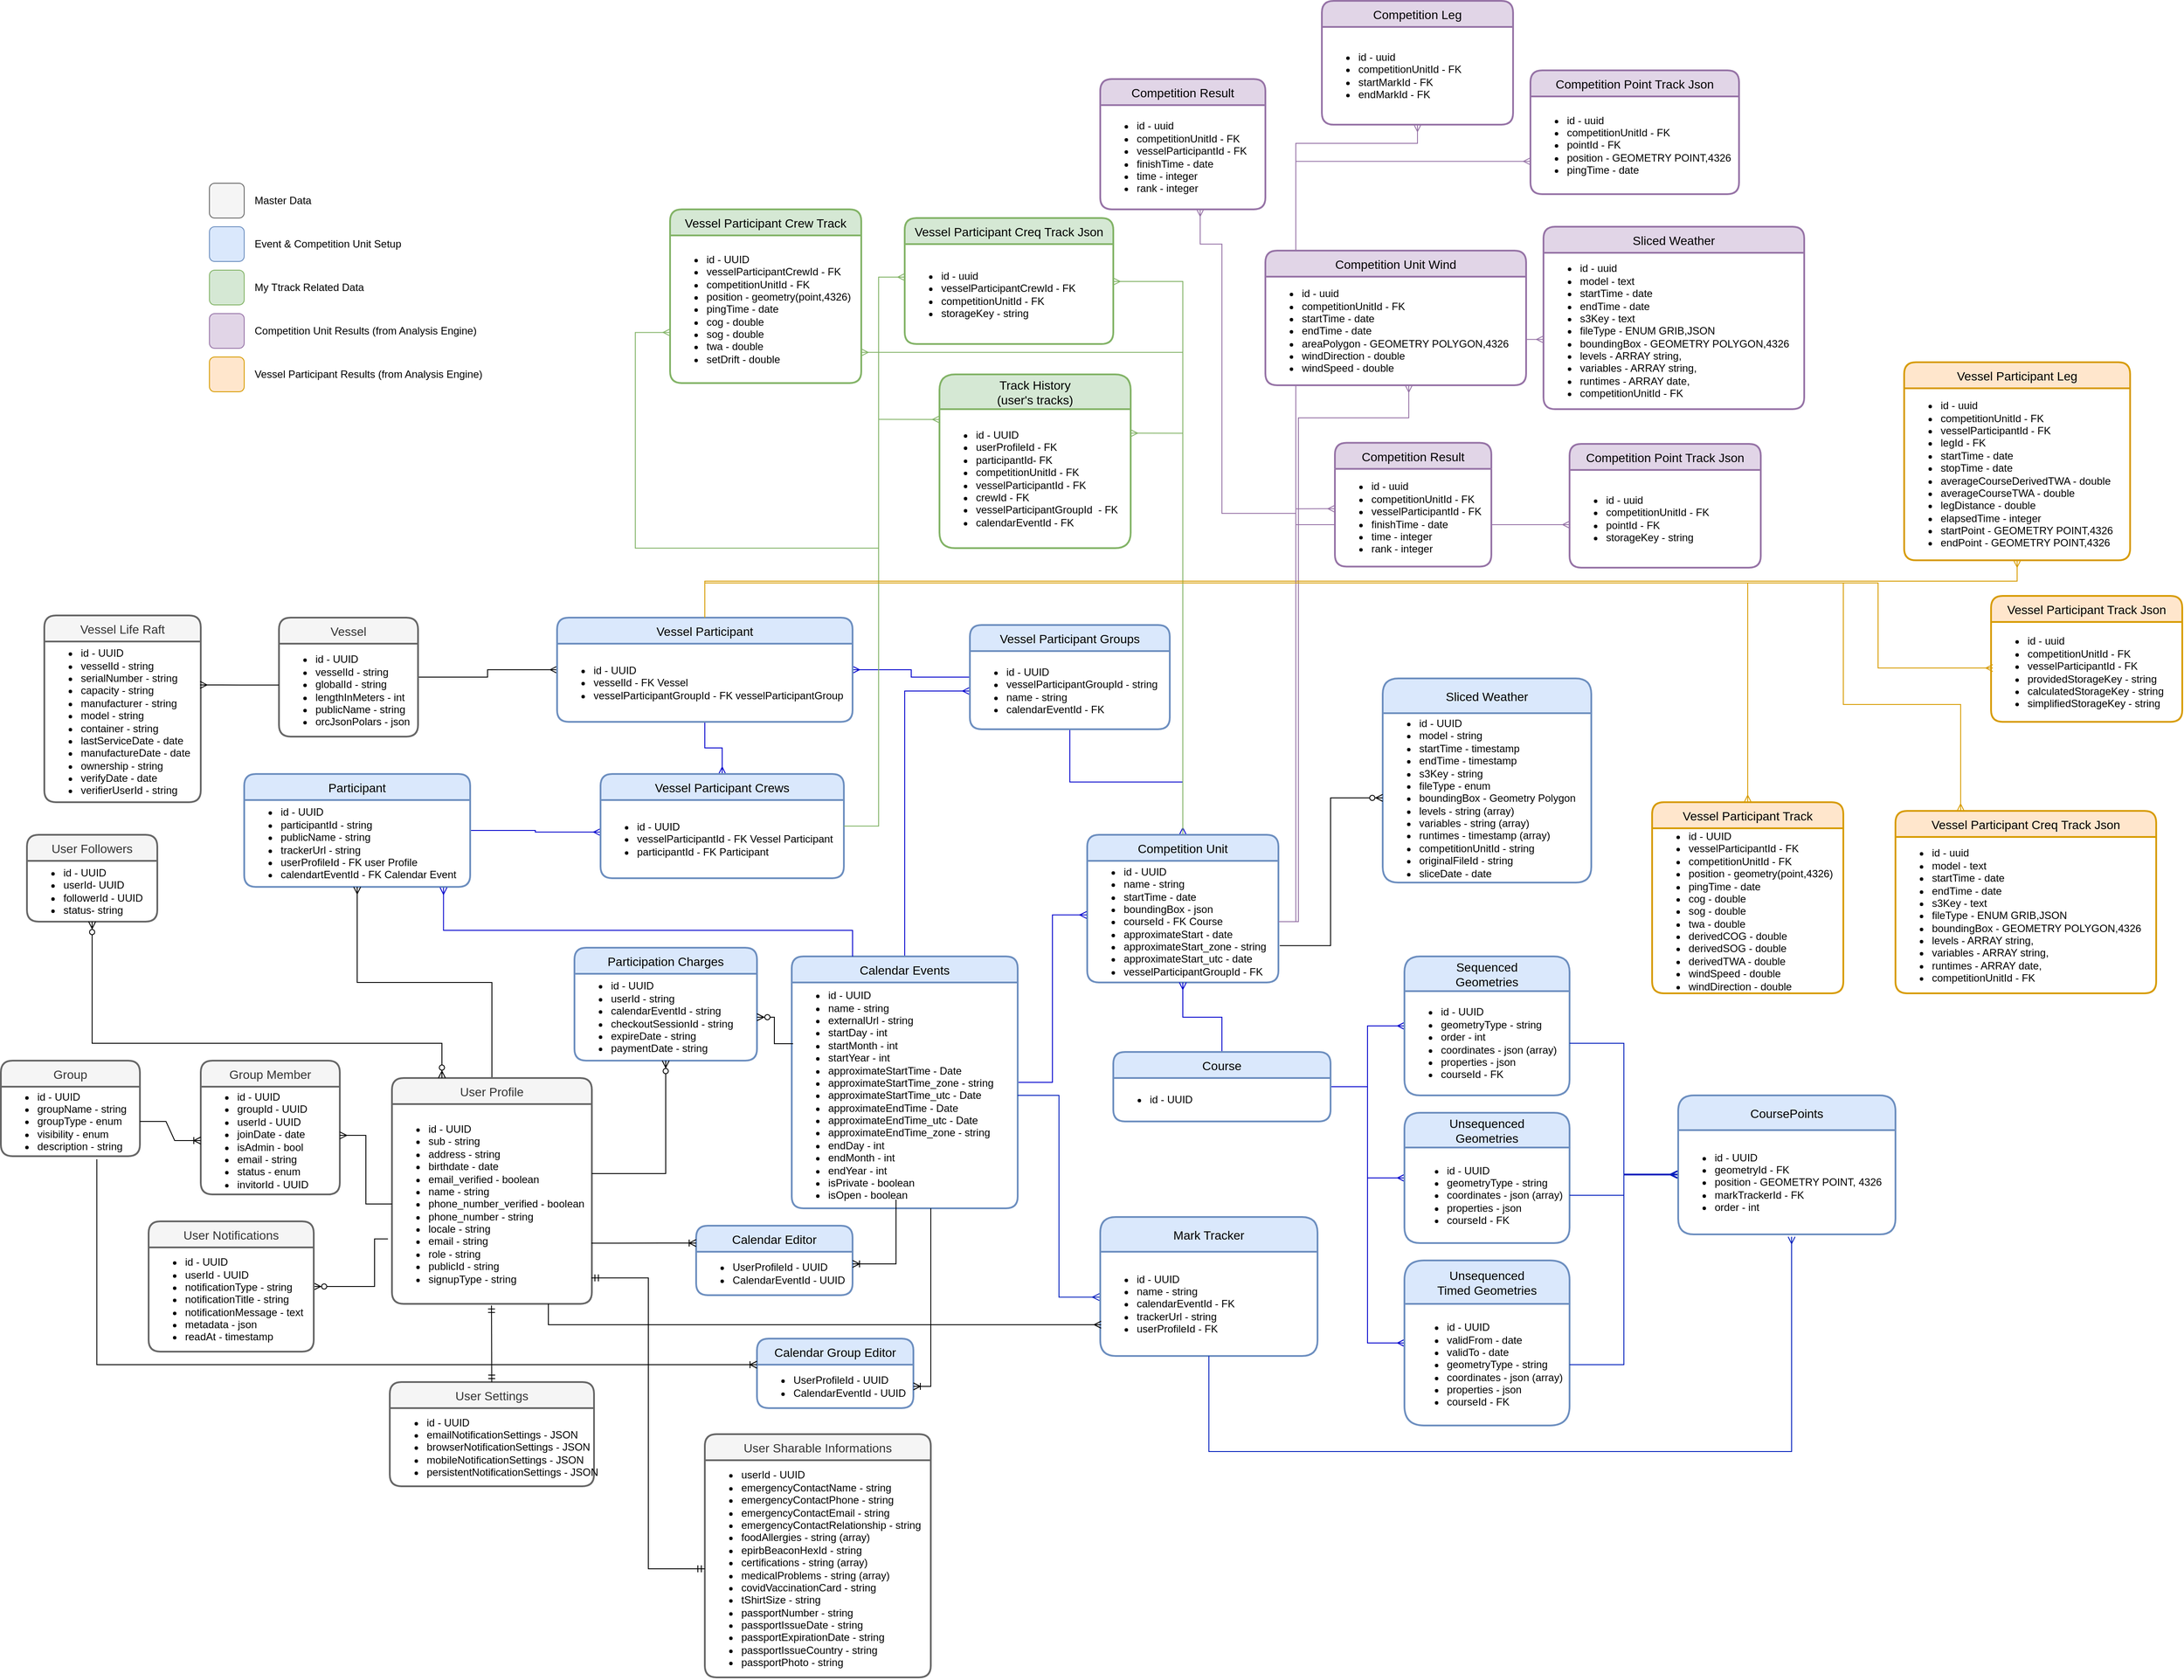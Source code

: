 <mxfile version="17.4.6" type="device"><diagram id="WmywexzCL6iIWD9VYVAg" name="Page-1"><mxGraphModel dx="3276" dy="1320" grid="1" gridSize="10" guides="1" tooltips="1" connect="1" arrows="1" fold="1" page="1" pageScale="1" pageWidth="850" pageHeight="1100" math="0" shadow="0"><root><mxCell id="0"/><mxCell id="1" parent="0"/><mxCell id="kNuiL7cJ9VpZpc-rgy31-1" style="edgeStyle=orthogonalEdgeStyle;rounded=0;orthogonalLoop=1;jettySize=auto;html=1;entryX=0;entryY=0.5;entryDx=0;entryDy=0;endArrow=ERmany;endFill=0;" parent="1" source="kNuiL7cJ9VpZpc-rgy31-2" target="kNuiL7cJ9VpZpc-rgy31-69" edge="1"><mxGeometry relative="1" as="geometry"/></mxCell><mxCell id="kNuiL7cJ9VpZpc-rgy31-2" value="Vessel" style="swimlane;childLayout=stackLayout;horizontal=1;startSize=30;horizontalStack=0;rounded=1;fontSize=14;fontStyle=0;strokeWidth=2;resizeParent=0;resizeLast=1;shadow=0;dashed=0;align=center;expand=1;treeFolding=0;fillColor=#f5f5f5;strokeColor=#666666;swimlaneFillColor=#ffffff;fontColor=#333333;" parent="1" vertex="1"><mxGeometry x="-90" y="900" width="160" height="137" as="geometry"><mxRectangle y="160" width="60" height="30" as="alternateBounds"/></mxGeometry></mxCell><mxCell id="kNuiL7cJ9VpZpc-rgy31-3" value="&lt;ul&gt;&lt;li&gt;id - UUID&lt;/li&gt;&lt;li&gt;vesselId - string&lt;/li&gt;&lt;li&gt;globalId - string&lt;/li&gt;&lt;li&gt;lengthInMeters - int&lt;/li&gt;&lt;li&gt;publicName - string&lt;/li&gt;&lt;li&gt;orcJsonPolars - json&lt;/li&gt;&lt;/ul&gt;" style="text;html=1;align=left;verticalAlign=middle;resizable=0;points=[];autosize=1;" parent="kNuiL7cJ9VpZpc-rgy31-2" vertex="1"><mxGeometry y="30" width="160" height="107" as="geometry"/></mxCell><mxCell id="kNuiL7cJ9VpZpc-rgy31-4" style="edgeStyle=orthogonalEdgeStyle;rounded=0;orthogonalLoop=1;jettySize=auto;html=1;entryX=1;entryY=0.5;entryDx=0;entryDy=0;endArrow=ERmany;endFill=0;strokeColor=#0000CC;" parent="1" source="kNuiL7cJ9VpZpc-rgy31-81" target="kNuiL7cJ9VpZpc-rgy31-69" edge="1"><mxGeometry relative="1" as="geometry"/></mxCell><mxCell id="kNuiL7cJ9VpZpc-rgy31-5" style="edgeStyle=orthogonalEdgeStyle;rounded=0;orthogonalLoop=1;jettySize=auto;html=1;entryX=0.5;entryY=1;entryDx=0;entryDy=0;startArrow=ERmany;startFill=0;endArrow=none;endFill=0;strokeColor=#0000CC;" parent="1" source="kNuiL7cJ9VpZpc-rgy31-13" target="kNuiL7cJ9VpZpc-rgy31-81" edge="1"><mxGeometry relative="1" as="geometry"/></mxCell><mxCell id="kNuiL7cJ9VpZpc-rgy31-6" style="edgeStyle=orthogonalEdgeStyle;rounded=0;orthogonalLoop=1;jettySize=auto;html=1;entryX=1;entryY=0.173;entryDx=0;entryDy=0;entryPerimeter=0;endArrow=ERmany;endFill=0;strokeColor=#82b366;fillColor=#d5e8d4;" parent="1" source="kNuiL7cJ9VpZpc-rgy31-13" target="kNuiL7cJ9VpZpc-rgy31-44" edge="1"><mxGeometry relative="1" as="geometry"><Array as="points"><mxPoint x="950" y="688"/></Array></mxGeometry></mxCell><mxCell id="kNuiL7cJ9VpZpc-rgy31-7" style="edgeStyle=orthogonalEdgeStyle;rounded=0;orthogonalLoop=1;jettySize=auto;html=1;entryX=1;entryY=0.374;entryDx=0;entryDy=0;entryPerimeter=0;endArrow=ERmany;endFill=0;strokeColor=#82b366;fillColor=#d5e8d4;" parent="1" source="kNuiL7cJ9VpZpc-rgy31-13" target="kNuiL7cJ9VpZpc-rgy31-54" edge="1"><mxGeometry relative="1" as="geometry"/></mxCell><mxCell id="kNuiL7cJ9VpZpc-rgy31-8" style="edgeStyle=orthogonalEdgeStyle;rounded=0;orthogonalLoop=1;jettySize=auto;html=1;entryX=1;entryY=0.792;entryDx=0;entryDy=0;entryPerimeter=0;endArrow=ERmany;endFill=0;strokeColor=#82b366;fillColor=#d5e8d4;" parent="1" source="kNuiL7cJ9VpZpc-rgy31-13" target="kNuiL7cJ9VpZpc-rgy31-46" edge="1"><mxGeometry relative="1" as="geometry"><Array as="points"><mxPoint x="950" y="595"/></Array></mxGeometry></mxCell><mxCell id="kNuiL7cJ9VpZpc-rgy31-9" style="edgeStyle=orthogonalEdgeStyle;rounded=0;orthogonalLoop=1;jettySize=auto;html=1;endArrow=ERmany;endFill=0;strokeColor=#9673a6;fillColor=#e1d5e7;" parent="1" source="kNuiL7cJ9VpZpc-rgy31-13" target="kNuiL7cJ9VpZpc-rgy31-79" edge="1"><mxGeometry relative="1" as="geometry"><mxPoint x="1210" y="640" as="targetPoint"/><Array as="points"><mxPoint x="1083" y="1250"/><mxPoint x="1083" y="670"/><mxPoint x="1210" y="670"/></Array></mxGeometry></mxCell><mxCell id="kNuiL7cJ9VpZpc-rgy31-10" style="edgeStyle=orthogonalEdgeStyle;rounded=0;orthogonalLoop=1;jettySize=auto;html=1;endArrow=ERmany;endFill=0;strokeColor=#9673a6;fillColor=#e1d5e7;" parent="1" source="kNuiL7cJ9VpZpc-rgy31-13" target="kNuiL7cJ9VpZpc-rgy31-77" edge="1"><mxGeometry relative="1" as="geometry"><mxPoint x="999" y="403" as="targetPoint"/><Array as="points"><mxPoint x="1080" y="1250"/><mxPoint x="1080" y="780"/><mxPoint x="995" y="780"/><mxPoint x="995" y="470"/><mxPoint x="970" y="470"/></Array></mxGeometry></mxCell><mxCell id="kNuiL7cJ9VpZpc-rgy31-11" style="edgeStyle=orthogonalEdgeStyle;rounded=0;orthogonalLoop=1;jettySize=auto;html=1;entryX=0;entryY=0.664;entryDx=0;entryDy=0;entryPerimeter=0;endArrow=ERmany;endFill=0;strokeColor=#9673a6;fillColor=#e1d5e7;" parent="1" source="kNuiL7cJ9VpZpc-rgy31-13" target="kNuiL7cJ9VpZpc-rgy31-62" edge="1"><mxGeometry relative="1" as="geometry"><Array as="points"><mxPoint x="1080" y="1250"/><mxPoint x="1080" y="375"/></Array></mxGeometry></mxCell><mxCell id="kNuiL7cJ9VpZpc-rgy31-12" style="edgeStyle=orthogonalEdgeStyle;rounded=0;orthogonalLoop=1;jettySize=auto;html=1;entryX=0;entryY=0.554;entryDx=0;entryDy=0;entryPerimeter=0;endArrow=ERmany;endFill=0;strokeColor=#9673a6;fillColor=#e1d5e7;" parent="1" source="kNuiL7cJ9VpZpc-rgy31-13" target="kNuiL7cJ9VpZpc-rgy31-56" edge="1"><mxGeometry relative="1" as="geometry"><Array as="points"><mxPoint x="1080" y="1250"/><mxPoint x="1080" y="580"/></Array></mxGeometry></mxCell><mxCell id="kNuiL7cJ9VpZpc-rgy31-13" value="Competition Unit" style="swimlane;childLayout=stackLayout;horizontal=1;startSize=30;horizontalStack=0;rounded=1;fontSize=14;fontStyle=0;strokeWidth=2;resizeParent=0;resizeLast=1;shadow=0;dashed=0;align=center;expand=1;treeFolding=0;fillColor=#dae8fc;strokeColor=#6c8ebf;swimlaneFillColor=#ffffff;" parent="1" vertex="1"><mxGeometry x="840" y="1150" width="220" height="170" as="geometry"/></mxCell><mxCell id="kNuiL7cJ9VpZpc-rgy31-14" value="&lt;ul&gt;&lt;li&gt;id - UUID&lt;/li&gt;&lt;li&gt;name - string&lt;/li&gt;&lt;li&gt;startTime - date&lt;/li&gt;&lt;li&gt;boundingBox - json&lt;/li&gt;&lt;li&gt;courseId - FK Course&lt;/li&gt;&lt;li&gt;approximateStart - date&lt;/li&gt;&lt;li&gt;approximateStart_zone - string&lt;/li&gt;&lt;li&gt;approximateStart_utc - date&lt;/li&gt;&lt;li&gt;vesselParticipantGroupId - FK&amp;nbsp;&lt;/li&gt;&lt;/ul&gt;" style="text;html=1;align=left;verticalAlign=middle;resizable=0;points=[];autosize=1;" parent="kNuiL7cJ9VpZpc-rgy31-13" vertex="1"><mxGeometry y="30" width="220" height="140" as="geometry"/></mxCell><mxCell id="kNuiL7cJ9VpZpc-rgy31-15" style="edgeStyle=orthogonalEdgeStyle;rounded=0;orthogonalLoop=1;jettySize=auto;html=1;entryX=-0.003;entryY=0.445;entryDx=0;entryDy=0;entryPerimeter=0;endArrow=ERmany;endFill=0;strokeColor=#0000CC;" parent="1" source="kNuiL7cJ9VpZpc-rgy31-17" target="kNuiL7cJ9VpZpc-rgy31-14" edge="1"><mxGeometry relative="1" as="geometry"/></mxCell><mxCell id="kNuiL7cJ9VpZpc-rgy31-16" style="edgeStyle=orthogonalEdgeStyle;rounded=0;orthogonalLoop=1;jettySize=auto;html=1;entryX=-0.002;entryY=0.511;entryDx=0;entryDy=0;entryPerimeter=0;endArrow=ERmany;endFill=0;strokeColor=#0000CC;" parent="1" source="kNuiL7cJ9VpZpc-rgy31-17" target="kNuiL7cJ9VpZpc-rgy31-82" edge="1"><mxGeometry relative="1" as="geometry"/></mxCell><mxCell id="kNuiL7cJ9VpZpc-rgy31-17" value="Calendar Events" style="swimlane;childLayout=stackLayout;horizontal=1;startSize=30;horizontalStack=0;rounded=1;fontSize=14;fontStyle=0;strokeWidth=2;resizeParent=0;resizeLast=1;shadow=0;dashed=0;align=center;expand=1;treeFolding=0;fillColor=#dae8fc;strokeColor=#6c8ebf;swimlaneFillColor=#ffffff;" parent="1" vertex="1"><mxGeometry x="500" y="1290" width="260" height="290" as="geometry"><mxRectangle x="200" y="360" width="130" height="30" as="alternateBounds"/></mxGeometry></mxCell><mxCell id="kNuiL7cJ9VpZpc-rgy31-18" value="&lt;ul&gt;&lt;li&gt;id - UUID&lt;/li&gt;&lt;li&gt;name - string&lt;/li&gt;&lt;li&gt;externalUrl - string&lt;/li&gt;&lt;li&gt;startDay - int&lt;/li&gt;&lt;li&gt;startMonth - int&lt;/li&gt;&lt;li&gt;startYear - int&lt;/li&gt;&lt;li&gt;approximateStartTime - Date&lt;/li&gt;&lt;li&gt;approximateStartTime_zone - string&lt;/li&gt;&lt;li&gt;approximateStartTime_utc - Date&lt;/li&gt;&lt;li&gt;approximateEndTime - Date&lt;/li&gt;&lt;li&gt;approximateEndTime_utc - Date&lt;/li&gt;&lt;li&gt;approximateEndTime_zone - string&lt;/li&gt;&lt;li&gt;endDay - int&lt;/li&gt;&lt;li&gt;endMonth - int&lt;/li&gt;&lt;li&gt;endYear - int&lt;br&gt;&lt;/li&gt;&lt;li&gt;isPrivate - boolean&lt;/li&gt;&lt;li&gt;isOpen - boolean&lt;/li&gt;&lt;/ul&gt;" style="text;html=1;align=left;verticalAlign=middle;resizable=0;points=[];autosize=1;" parent="kNuiL7cJ9VpZpc-rgy31-17" vertex="1"><mxGeometry y="30" width="260" height="260" as="geometry"/></mxCell><mxCell id="kNuiL7cJ9VpZpc-rgy31-19" style="edgeStyle=orthogonalEdgeStyle;rounded=0;orthogonalLoop=1;jettySize=auto;html=1;entryX=0.5;entryY=1;entryDx=0;entryDy=0;endArrow=ERmany;endFill=0;strokeColor=#0000CC;" parent="1" source="kNuiL7cJ9VpZpc-rgy31-23" target="kNuiL7cJ9VpZpc-rgy31-13" edge="1"><mxGeometry relative="1" as="geometry"/></mxCell><mxCell id="kNuiL7cJ9VpZpc-rgy31-20" style="edgeStyle=orthogonalEdgeStyle;rounded=0;orthogonalLoop=1;jettySize=auto;html=1;entryX=0;entryY=0.5;entryDx=0;entryDy=0;endArrow=ERmany;endFill=0;strokeColor=#0000CC;" parent="1" source="kNuiL7cJ9VpZpc-rgy31-23" target="kNuiL7cJ9VpZpc-rgy31-25" edge="1"><mxGeometry relative="1" as="geometry"/></mxCell><mxCell id="kNuiL7cJ9VpZpc-rgy31-21" style="edgeStyle=orthogonalEdgeStyle;rounded=0;orthogonalLoop=1;jettySize=auto;html=1;entryX=0;entryY=0.5;entryDx=0;entryDy=0;startArrow=none;startFill=0;endArrow=ERmany;endFill=0;strokeColor=#0000CC;" parent="1" source="kNuiL7cJ9VpZpc-rgy31-23" target="kNuiL7cJ9VpZpc-rgy31-33" edge="1"><mxGeometry relative="1" as="geometry"/></mxCell><mxCell id="kNuiL7cJ9VpZpc-rgy31-22" style="edgeStyle=orthogonalEdgeStyle;rounded=0;orthogonalLoop=1;jettySize=auto;html=1;entryX=0;entryY=0.5;entryDx=0;entryDy=0;startArrow=none;startFill=0;endArrow=ERmany;endFill=0;strokeColor=#0000CC;" parent="1" source="kNuiL7cJ9VpZpc-rgy31-23" target="kNuiL7cJ9VpZpc-rgy31-35" edge="1"><mxGeometry relative="1" as="geometry"/></mxCell><mxCell id="kNuiL7cJ9VpZpc-rgy31-23" value="Course" style="swimlane;childLayout=stackLayout;horizontal=1;startSize=30;horizontalStack=0;rounded=1;fontSize=14;fontStyle=0;strokeWidth=2;resizeParent=0;resizeLast=1;shadow=0;dashed=0;align=center;expand=1;treeFolding=0;fillColor=#dae8fc;strokeColor=#6c8ebf;swimlaneFillColor=#ffffff;" parent="1" vertex="1"><mxGeometry x="870" y="1400" width="250" height="80" as="geometry"/></mxCell><mxCell id="kNuiL7cJ9VpZpc-rgy31-24" value="&lt;ul&gt;&lt;li&gt;id - UUID&lt;/li&gt;&lt;/ul&gt;" style="text;html=1;align=left;verticalAlign=middle;resizable=0;points=[];autosize=1;" parent="kNuiL7cJ9VpZpc-rgy31-23" vertex="1"><mxGeometry y="30" width="250" height="50" as="geometry"/></mxCell><mxCell id="kNuiL7cJ9VpZpc-rgy31-25" value="Sequenced&#10;Geometries" style="swimlane;childLayout=stackLayout;horizontal=1;startSize=40;horizontalStack=0;rounded=1;fontSize=14;fontStyle=0;strokeWidth=2;resizeParent=0;resizeLast=1;shadow=0;dashed=0;align=center;expand=1;treeFolding=0;fillColor=#dae8fc;strokeColor=#6c8ebf;swimlaneFillColor=#ffffff;" parent="1" vertex="1"><mxGeometry x="1205" y="1290" width="190" height="160" as="geometry"/></mxCell><mxCell id="kNuiL7cJ9VpZpc-rgy31-26" value="&lt;ul&gt;&lt;li&gt;id - UUID&lt;/li&gt;&lt;li&gt;geometryType - string&lt;/li&gt;&lt;li&gt;order - int&lt;/li&gt;&lt;li&gt;coordinates - json (array)&lt;/li&gt;&lt;li&gt;properties - json&lt;/li&gt;&lt;li&gt;courseId - FK&lt;/li&gt;&lt;/ul&gt;" style="text;html=1;align=left;verticalAlign=middle;resizable=0;points=[];autosize=1;" parent="kNuiL7cJ9VpZpc-rgy31-25" vertex="1"><mxGeometry y="40" width="190" height="120" as="geometry"/></mxCell><mxCell id="kNuiL7cJ9VpZpc-rgy31-27" style="edgeStyle=orthogonalEdgeStyle;rounded=0;orthogonalLoop=1;jettySize=auto;html=1;entryX=0;entryY=0.41;entryDx=0;entryDy=0;entryPerimeter=0;endArrow=ERmany;endFill=0;strokeColor=#0000CC;" parent="1" source="kNuiL7cJ9VpZpc-rgy31-28" target="kNuiL7cJ9VpZpc-rgy31-41" edge="1"><mxGeometry relative="1" as="geometry"/></mxCell><mxCell id="kNuiL7cJ9VpZpc-rgy31-28" value="Participant" style="swimlane;childLayout=stackLayout;horizontal=1;startSize=30;horizontalStack=0;rounded=1;fontSize=14;fontStyle=0;strokeWidth=2;resizeParent=0;resizeLast=1;shadow=0;dashed=0;align=center;expand=1;treeFolding=0;fillColor=#dae8fc;strokeColor=#6c8ebf;swimlaneFillColor=#ffffff;" parent="1" vertex="1"><mxGeometry x="-130" y="1080" width="260" height="130" as="geometry"><mxRectangle x="40" y="360" width="60" height="30" as="alternateBounds"/></mxGeometry></mxCell><mxCell id="kNuiL7cJ9VpZpc-rgy31-29" value="&lt;ul&gt;&lt;li&gt;id - UUID&lt;/li&gt;&lt;li&gt;participantId - string&lt;/li&gt;&lt;li&gt;publicName - string&lt;/li&gt;&lt;li&gt;trackerUrl - string&lt;/li&gt;&lt;li&gt;userProfileId - FK user Profile&lt;/li&gt;&lt;li&gt;calendartEventId - FK Calendar Event&lt;/li&gt;&lt;/ul&gt;" style="text;html=1;align=left;verticalAlign=middle;resizable=0;points=[];autosize=1;" parent="kNuiL7cJ9VpZpc-rgy31-28" vertex="1"><mxGeometry y="30" width="260" height="100" as="geometry"/></mxCell><mxCell id="kNuiL7cJ9VpZpc-rgy31-30" style="edgeStyle=orthogonalEdgeStyle;rounded=0;orthogonalLoop=1;jettySize=auto;html=1;entryX=0.5;entryY=1;entryDx=0;entryDy=0;endArrow=ERmany;endFill=0;" parent="1" source="kNuiL7cJ9VpZpc-rgy31-31" target="kNuiL7cJ9VpZpc-rgy31-28" edge="1"><mxGeometry relative="1" as="geometry"/></mxCell><mxCell id="kNuiL7cJ9VpZpc-rgy31-31" value="User Profile" style="swimlane;childLayout=stackLayout;horizontal=1;startSize=30;horizontalStack=0;rounded=1;fontSize=14;fontStyle=0;strokeWidth=2;resizeParent=0;resizeLast=1;shadow=0;dashed=0;align=center;expand=1;treeFolding=0;fillColor=#f5f5f5;strokeColor=#666666;swimlaneFillColor=#ffffff;fontColor=#333333;" parent="1" vertex="1"><mxGeometry x="40" y="1430" width="230" height="260" as="geometry"><mxRectangle y="160" width="60" height="30" as="alternateBounds"/></mxGeometry></mxCell><mxCell id="kNuiL7cJ9VpZpc-rgy31-32" value="&lt;ul&gt;&lt;li&gt;id - UUID&lt;/li&gt;&lt;li&gt;sub - string&lt;/li&gt;&lt;li&gt;address - string&lt;/li&gt;&lt;li&gt;birthdate - date&lt;/li&gt;&lt;li&gt;email_verified - boolean&lt;/li&gt;&lt;li&gt;name - string&lt;/li&gt;&lt;li&gt;phone_number_verified - boolean&lt;/li&gt;&lt;li&gt;phone_number - string&lt;/li&gt;&lt;li&gt;locale - string&lt;/li&gt;&lt;li&gt;email - string&lt;/li&gt;&lt;li&gt;role - string&lt;/li&gt;&lt;li&gt;publicId - string&lt;/li&gt;&lt;li&gt;signupType - string&lt;/li&gt;&lt;/ul&gt;" style="text;html=1;align=left;verticalAlign=middle;resizable=0;points=[];autosize=1;" parent="kNuiL7cJ9VpZpc-rgy31-31" vertex="1"><mxGeometry y="30" width="230" height="230" as="geometry"/></mxCell><mxCell id="kNuiL7cJ9VpZpc-rgy31-33" value="Unsequenced&#10;Geometries" style="swimlane;childLayout=stackLayout;horizontal=1;startSize=40;horizontalStack=0;rounded=1;fontSize=14;fontStyle=0;strokeWidth=2;resizeParent=0;resizeLast=1;shadow=0;dashed=0;align=center;expand=1;treeFolding=0;fillColor=#dae8fc;strokeColor=#6c8ebf;swimlaneFillColor=#ffffff;" parent="1" vertex="1"><mxGeometry x="1205" y="1470" width="190" height="150" as="geometry"/></mxCell><mxCell id="kNuiL7cJ9VpZpc-rgy31-34" value="&lt;ul style=&quot;text-align: left&quot;&gt;&lt;li&gt;id - UUID&lt;/li&gt;&lt;li&gt;geometryType - string&lt;/li&gt;&lt;li&gt;coordinates - json (array)&lt;/li&gt;&lt;li&gt;properties - json&lt;/li&gt;&lt;li&gt;courseId - FK&lt;/li&gt;&lt;/ul&gt;" style="text;html=1;align=center;verticalAlign=middle;resizable=0;points=[];autosize=1;" parent="kNuiL7cJ9VpZpc-rgy31-33" vertex="1"><mxGeometry y="40" width="190" height="110" as="geometry"/></mxCell><mxCell id="kNuiL7cJ9VpZpc-rgy31-35" value="Unsequenced &#10;Timed Geometries" style="swimlane;childLayout=stackLayout;horizontal=1;startSize=50;horizontalStack=0;rounded=1;fontSize=14;fontStyle=0;strokeWidth=2;resizeParent=0;resizeLast=1;shadow=0;dashed=0;align=center;expand=1;treeFolding=0;fillColor=#dae8fc;strokeColor=#6c8ebf;swimlaneFillColor=#ffffff;" parent="1" vertex="1"><mxGeometry x="1205" y="1640" width="190" height="190" as="geometry"/></mxCell><mxCell id="kNuiL7cJ9VpZpc-rgy31-36" value="&lt;ul style=&quot;text-align: left&quot;&gt;&lt;li&gt;id - UUID&lt;/li&gt;&lt;li&gt;validFrom - date&lt;br&gt;&lt;/li&gt;&lt;li&gt;validTo - date&lt;br&gt;&lt;/li&gt;&lt;li&gt;geometryType - string&lt;/li&gt;&lt;li&gt;coordinates - json (array)&lt;/li&gt;&lt;li&gt;properties - json&lt;/li&gt;&lt;li&gt;courseId - FK&lt;/li&gt;&lt;/ul&gt;" style="text;html=1;align=center;verticalAlign=middle;resizable=0;points=[];autosize=1;" parent="kNuiL7cJ9VpZpc-rgy31-35" vertex="1"><mxGeometry y="50" width="190" height="140" as="geometry"/></mxCell><mxCell id="kNuiL7cJ9VpZpc-rgy31-37" style="edgeStyle=orthogonalEdgeStyle;rounded=0;orthogonalLoop=1;jettySize=auto;html=1;startArrow=ERmany;startFill=0;endArrow=none;endFill=0;strokeColor=#0000CC;" parent="1" source="kNuiL7cJ9VpZpc-rgy31-40" target="kNuiL7cJ9VpZpc-rgy31-70" edge="1"><mxGeometry relative="1" as="geometry"/></mxCell><mxCell id="kNuiL7cJ9VpZpc-rgy31-38" style="edgeStyle=orthogonalEdgeStyle;rounded=0;orthogonalLoop=1;jettySize=auto;html=1;entryX=0;entryY=0.074;entryDx=0;entryDy=0;entryPerimeter=0;endArrow=ERmany;endFill=0;strokeColor=#82b366;fillColor=#d5e8d4;" parent="1" source="kNuiL7cJ9VpZpc-rgy31-40" target="kNuiL7cJ9VpZpc-rgy31-44" edge="1"><mxGeometry relative="1" as="geometry"><Array as="points"><mxPoint x="600" y="1140"/><mxPoint x="600" y="672"/></Array></mxGeometry></mxCell><mxCell id="kNuiL7cJ9VpZpc-rgy31-39" style="edgeStyle=orthogonalEdgeStyle;rounded=0;orthogonalLoop=1;jettySize=auto;html=1;entryX=0;entryY=0.33;entryDx=0;entryDy=0;entryPerimeter=0;endArrow=ERmany;endFill=0;strokeColor=#82b366;fillColor=#d5e8d4;" parent="1" source="kNuiL7cJ9VpZpc-rgy31-40" target="kNuiL7cJ9VpZpc-rgy31-54" edge="1"><mxGeometry relative="1" as="geometry"><Array as="points"><mxPoint x="600" y="1140"/><mxPoint x="600" y="508"/></Array></mxGeometry></mxCell><mxCell id="kNuiL7cJ9VpZpc-rgy31-40" value="Vessel Participant Crews" style="swimlane;childLayout=stackLayout;horizontal=1;startSize=30;horizontalStack=0;rounded=1;fontSize=14;fontStyle=0;strokeWidth=2;resizeParent=0;resizeLast=1;shadow=0;dashed=0;align=center;expand=1;treeFolding=0;fillColor=#dae8fc;strokeColor=#6c8ebf;" parent="1" vertex="1"><mxGeometry x="280" y="1080" width="280" height="120" as="geometry"><mxRectangle x="240" y="160" width="130" height="30" as="alternateBounds"/></mxGeometry></mxCell><mxCell id="kNuiL7cJ9VpZpc-rgy31-41" value="&lt;ul&gt;&lt;li&gt;id - UUID&lt;/li&gt;&lt;li&gt;vesselParticipantId - FK Vessel Participant&lt;/li&gt;&lt;li&gt;participantId - FK Participant&lt;/li&gt;&lt;/ul&gt;" style="text;html=1;align=left;verticalAlign=middle;resizable=0;points=[];autosize=1;" parent="kNuiL7cJ9VpZpc-rgy31-40" vertex="1"><mxGeometry y="30" width="280" height="90" as="geometry"/></mxCell><mxCell id="kNuiL7cJ9VpZpc-rgy31-42" style="edgeStyle=orthogonalEdgeStyle;rounded=0;orthogonalLoop=1;jettySize=auto;html=1;entryX=0.882;entryY=1.006;entryDx=0;entryDy=0;entryPerimeter=0;endArrow=ERmany;endFill=0;strokeColor=#0000CC;" parent="1" target="kNuiL7cJ9VpZpc-rgy31-29" edge="1"><mxGeometry relative="1" as="geometry"><mxPoint x="570" y="1290" as="sourcePoint"/><Array as="points"><mxPoint x="570" y="1260"/><mxPoint x="99" y="1260"/></Array></mxGeometry></mxCell><mxCell id="kNuiL7cJ9VpZpc-rgy31-43" value="Track History&#10;(user's tracks)" style="swimlane;childLayout=stackLayout;horizontal=1;startSize=40;horizontalStack=0;rounded=1;fontSize=14;fontStyle=0;strokeWidth=2;resizeParent=0;resizeLast=1;shadow=0;dashed=0;align=center;expand=1;treeFolding=0;fillColor=#d5e8d4;strokeColor=#82b366;swimlaneFillColor=#ffffff;" parent="1" vertex="1"><mxGeometry x="670" y="620" width="220" height="200" as="geometry"/></mxCell><mxCell id="kNuiL7cJ9VpZpc-rgy31-44" value="&lt;ul&gt;&lt;li&gt;id - UUID&lt;/li&gt;&lt;li&gt;userProfileId - FK&lt;/li&gt;&lt;li&gt;participantId- FK&lt;br&gt;&lt;/li&gt;&lt;li&gt;competitionUnitId - FK&lt;br&gt;&lt;/li&gt;&lt;li&gt;vesselParticipantId - FK&lt;br&gt;&lt;/li&gt;&lt;li&gt;crewId - FK&lt;br&gt;&lt;/li&gt;&lt;li&gt;vesselParticipantGroupId&amp;nbsp; - FK&lt;br&gt;&lt;/li&gt;&lt;li&gt;calendarEventId - FK&lt;/li&gt;&lt;/ul&gt;" style="text;html=1;align=left;verticalAlign=middle;resizable=0;points=[];autosize=1;" parent="kNuiL7cJ9VpZpc-rgy31-43" vertex="1"><mxGeometry y="40" width="220" height="160" as="geometry"/></mxCell><mxCell id="kNuiL7cJ9VpZpc-rgy31-45" value="Vessel Participant Crew Track" style="swimlane;childLayout=stackLayout;horizontal=1;startSize=30;horizontalStack=0;rounded=1;fontSize=14;fontStyle=0;strokeWidth=2;resizeParent=0;resizeLast=1;shadow=0;dashed=0;align=center;expand=1;treeFolding=0;fillColor=#d5e8d4;strokeColor=#82b366;swimlaneFillColor=#ffffff;" parent="1" vertex="1"><mxGeometry x="360" y="430" width="220" height="200" as="geometry"/></mxCell><mxCell id="kNuiL7cJ9VpZpc-rgy31-46" value="&lt;ul&gt;&lt;li&gt;id - UUID&lt;/li&gt;&lt;li&gt;vesselParticipantCrewId - FK&lt;/li&gt;&lt;li&gt;competitionUnitId - FK&lt;br&gt;&lt;/li&gt;&lt;li&gt;position - geometry(point,4326)&lt;br&gt;&lt;/li&gt;&lt;li&gt;pingTime - date&lt;br&gt;&lt;/li&gt;&lt;li&gt;cog - double&lt;br&gt;&lt;/li&gt;&lt;li&gt;sog - double&lt;br&gt;&lt;/li&gt;&lt;li&gt;twa - double&lt;br&gt;&lt;/li&gt;&lt;li&gt;setDrift - double&lt;/li&gt;&lt;/ul&gt;" style="text;html=1;align=left;verticalAlign=middle;resizable=0;points=[];autosize=1;" parent="kNuiL7cJ9VpZpc-rgy31-45" vertex="1"><mxGeometry y="30" width="220" height="170" as="geometry"/></mxCell><mxCell id="kNuiL7cJ9VpZpc-rgy31-47" value="Vessel Participant Track" style="swimlane;childLayout=stackLayout;horizontal=1;startSize=30;horizontalStack=0;rounded=1;fontSize=14;fontStyle=0;strokeWidth=2;resizeParent=0;resizeLast=1;shadow=0;dashed=0;align=center;expand=1;treeFolding=0;fillColor=#ffe6cc;strokeColor=#d79b00;swimlaneFillColor=#ffffff;" parent="1" vertex="1"><mxGeometry x="1490" y="1112.5" width="220" height="220" as="geometry"/></mxCell><mxCell id="kNuiL7cJ9VpZpc-rgy31-48" value="&lt;ul&gt;&lt;li&gt;id - UUID&lt;/li&gt;&lt;li&gt;vesselParticipantId - FK&lt;/li&gt;&lt;li&gt;competitionUnitId - FK&lt;br&gt;&lt;/li&gt;&lt;li&gt;position - geometry(point,4326)&lt;br&gt;&lt;/li&gt;&lt;li&gt;pingTime - date&lt;br&gt;&lt;/li&gt;&lt;li&gt;cog - double&lt;br&gt;&lt;/li&gt;&lt;li&gt;sog - double&lt;br&gt;&lt;/li&gt;&lt;li&gt;twa - double&lt;br&gt;&lt;/li&gt;&lt;li&gt;derivedCOG - double&lt;/li&gt;&lt;li&gt;derivedSOG - double&lt;/li&gt;&lt;li&gt;derivedTWA - double&lt;/li&gt;&lt;li&gt;windSpeed - double&lt;/li&gt;&lt;li&gt;windDirection - double&lt;/li&gt;&lt;/ul&gt;" style="text;html=1;align=left;verticalAlign=middle;resizable=0;points=[];autosize=1;" parent="kNuiL7cJ9VpZpc-rgy31-47" vertex="1"><mxGeometry y="30" width="220" height="190" as="geometry"/></mxCell><mxCell id="kNuiL7cJ9VpZpc-rgy31-49" value="Vessel Participant Leg" style="swimlane;childLayout=stackLayout;horizontal=1;startSize=30;horizontalStack=0;rounded=1;fontSize=14;fontStyle=0;strokeWidth=2;resizeParent=0;resizeLast=1;shadow=0;dashed=0;align=center;expand=1;treeFolding=0;fillColor=#ffe6cc;strokeColor=#d79b00;swimlaneFillColor=#ffffff;" parent="1" vertex="1"><mxGeometry x="1780" y="606" width="260" height="228" as="geometry"/></mxCell><mxCell id="kNuiL7cJ9VpZpc-rgy31-50" value="&lt;ul&gt;&lt;li&gt;id - uuid&amp;nbsp;&amp;nbsp;&lt;/li&gt;&lt;li&gt;competitionUnitId - FK&amp;nbsp;&amp;nbsp;&lt;/li&gt;&lt;li&gt;vesselParticipantId - FK&lt;/li&gt;&lt;li&gt;legId - FK&amp;nbsp;&amp;nbsp;&lt;/li&gt;&lt;li&gt;startTime - date&amp;nbsp;&amp;nbsp;&lt;/li&gt;&lt;li&gt;stopTime - date&amp;nbsp;&amp;nbsp;&lt;/li&gt;&lt;li&gt;averageCourseDerivedTWA - double&amp;nbsp;&amp;nbsp;&lt;/li&gt;&lt;li&gt;averageCourseTWA - double&amp;nbsp;&amp;nbsp;&lt;/li&gt;&lt;li&gt;legDistance - double&amp;nbsp;&amp;nbsp;&lt;/li&gt;&lt;li&gt;elapsedTime - integer&amp;nbsp;&amp;nbsp;&lt;/li&gt;&lt;li&gt;startPoint - GEOMETRY POINT,4326&amp;nbsp;&amp;nbsp;&lt;/li&gt;&lt;li&gt;endPoint - GEOMETRY POINT,4326&lt;/li&gt;&lt;/ul&gt;" style="text;html=1;align=left;verticalAlign=middle;resizable=0;points=[];autosize=1;" parent="kNuiL7cJ9VpZpc-rgy31-49" vertex="1"><mxGeometry y="30" width="260" height="198" as="geometry"/></mxCell><mxCell id="kNuiL7cJ9VpZpc-rgy31-51" value="Vessel Participant Track Json" style="swimlane;childLayout=stackLayout;horizontal=1;startSize=30;horizontalStack=0;rounded=1;fontSize=14;fontStyle=0;strokeWidth=2;resizeParent=0;resizeLast=1;shadow=0;dashed=0;align=center;expand=1;treeFolding=0;fillColor=#ffe6cc;strokeColor=#d79b00;swimlaneFillColor=#ffffff;" parent="1" vertex="1"><mxGeometry x="1880" y="875" width="220" height="145" as="geometry"/></mxCell><mxCell id="kNuiL7cJ9VpZpc-rgy31-52" value="&lt;ul&gt;&lt;li&gt;id - uuid&amp;nbsp;&amp;nbsp;&lt;/li&gt;&lt;li&gt;competitionUnitId - FK&amp;nbsp;&amp;nbsp;&lt;/li&gt;&lt;li&gt;vesselParticipantId - FK&amp;nbsp;&lt;/li&gt;&lt;li&gt;providedStorageKey - string&amp;nbsp;&amp;nbsp;&lt;/li&gt;&lt;li&gt;calculatedStorageKey - string&amp;nbsp;&amp;nbsp;&lt;/li&gt;&lt;li&gt;simplifiedStorageKey - string&lt;br&gt;&lt;/li&gt;&lt;/ul&gt;" style="text;html=1;align=left;verticalAlign=middle;resizable=0;points=[];autosize=1;" parent="kNuiL7cJ9VpZpc-rgy31-51" vertex="1"><mxGeometry y="30" width="220" height="115" as="geometry"/></mxCell><mxCell id="kNuiL7cJ9VpZpc-rgy31-53" value="Vessel Participant Creq Track Json" style="swimlane;childLayout=stackLayout;horizontal=1;startSize=30;horizontalStack=0;rounded=1;fontSize=14;fontStyle=0;strokeWidth=2;resizeParent=0;resizeLast=1;shadow=0;dashed=0;align=center;expand=1;treeFolding=0;fillColor=#d5e8d4;strokeColor=#82b366;swimlaneFillColor=#ffffff;" parent="1" vertex="1"><mxGeometry x="630" y="440" width="240" height="145" as="geometry"/></mxCell><mxCell id="kNuiL7cJ9VpZpc-rgy31-54" value="&lt;ul&gt;&lt;li&gt;id - uuid&amp;nbsp;&amp;nbsp;&lt;/li&gt;&lt;li&gt;vesselParticipantCrewId - FK&amp;nbsp;&amp;nbsp;&lt;/li&gt;&lt;li&gt;competitionUnitId - FK&amp;nbsp;&amp;nbsp;&lt;/li&gt;&lt;li&gt;storageKey - string&lt;br&gt;&lt;/li&gt;&lt;/ul&gt;" style="text;html=1;align=left;verticalAlign=middle;resizable=0;points=[];autosize=1;" parent="kNuiL7cJ9VpZpc-rgy31-53" vertex="1"><mxGeometry y="30" width="240" height="115" as="geometry"/></mxCell><mxCell id="kNuiL7cJ9VpZpc-rgy31-55" value="Sliced Weather" style="swimlane;childLayout=stackLayout;horizontal=1;startSize=30;horizontalStack=0;rounded=1;fontSize=14;fontStyle=0;strokeWidth=2;resizeParent=0;resizeLast=1;shadow=0;dashed=0;align=center;expand=1;treeFolding=0;fillColor=#e1d5e7;strokeColor=#9673a6;swimlaneFillColor=#ffffff;" parent="1" vertex="1"><mxGeometry x="1365" y="450" width="300" height="210" as="geometry"/></mxCell><mxCell id="kNuiL7cJ9VpZpc-rgy31-56" value="&lt;ul&gt;&lt;li&gt;id - uuid&amp;nbsp;&amp;nbsp;&lt;/li&gt;&lt;li&gt;model - text&amp;nbsp;&amp;nbsp;&lt;/li&gt;&lt;li&gt;startTime - date&amp;nbsp;&amp;nbsp;&lt;/li&gt;&lt;li&gt;endTime - date&amp;nbsp;&amp;nbsp;&lt;/li&gt;&lt;li&gt;s3Key - text&amp;nbsp;&amp;nbsp;&lt;/li&gt;&lt;li&gt;fileType - ENUM GRIB,JSON&amp;nbsp;&amp;nbsp;&lt;/li&gt;&lt;li&gt;boundingBox - GEOMETRY POLYGON,4326&amp;nbsp;&amp;nbsp;&lt;/li&gt;&lt;li&gt;levels - ARRAY string,&amp;nbsp;&amp;nbsp;&lt;/li&gt;&lt;li&gt;variables - ARRAY string,&amp;nbsp;&amp;nbsp;&lt;/li&gt;&lt;li&gt;runtimes - ARRAY date,&amp;nbsp;&amp;nbsp;&lt;/li&gt;&lt;li&gt;competitionUnitId - FK&lt;br&gt;&lt;/li&gt;&lt;/ul&gt;" style="text;html=1;align=left;verticalAlign=middle;resizable=0;points=[];autosize=1;" parent="kNuiL7cJ9VpZpc-rgy31-55" vertex="1"><mxGeometry y="30" width="300" height="180" as="geometry"/></mxCell><mxCell id="kNuiL7cJ9VpZpc-rgy31-57" value="Vessel Participant Creq Track Json" style="swimlane;childLayout=stackLayout;horizontal=1;startSize=30;horizontalStack=0;rounded=1;fontSize=14;fontStyle=0;strokeWidth=2;resizeParent=0;resizeLast=1;shadow=0;dashed=0;align=center;expand=1;treeFolding=0;fillColor=#ffe6cc;strokeColor=#d79b00;swimlaneFillColor=#ffffff;" parent="1" vertex="1"><mxGeometry x="1770" y="1122.5" width="300" height="210" as="geometry"/></mxCell><mxCell id="kNuiL7cJ9VpZpc-rgy31-58" value="&lt;ul&gt;&lt;li&gt;id - uuid&amp;nbsp;&amp;nbsp;&lt;/li&gt;&lt;li&gt;model - text&amp;nbsp;&amp;nbsp;&lt;/li&gt;&lt;li&gt;startTime - date&amp;nbsp;&amp;nbsp;&lt;/li&gt;&lt;li&gt;endTime - date&amp;nbsp;&amp;nbsp;&lt;/li&gt;&lt;li&gt;s3Key - text&amp;nbsp;&amp;nbsp;&lt;/li&gt;&lt;li&gt;fileType - ENUM GRIB,JSON&amp;nbsp;&amp;nbsp;&lt;/li&gt;&lt;li&gt;boundingBox - GEOMETRY POLYGON,4326&amp;nbsp;&amp;nbsp;&lt;/li&gt;&lt;li&gt;levels - ARRAY string,&amp;nbsp;&amp;nbsp;&lt;/li&gt;&lt;li&gt;variables - ARRAY string,&amp;nbsp;&amp;nbsp;&lt;/li&gt;&lt;li&gt;runtimes - ARRAY date,&amp;nbsp;&amp;nbsp;&lt;/li&gt;&lt;li&gt;competitionUnitId - FK&lt;br&gt;&lt;/li&gt;&lt;/ul&gt;" style="text;html=1;align=left;verticalAlign=middle;resizable=0;points=[];autosize=1;" parent="kNuiL7cJ9VpZpc-rgy31-57" vertex="1"><mxGeometry y="30" width="300" height="180" as="geometry"/></mxCell><mxCell id="kNuiL7cJ9VpZpc-rgy31-59" value="Competition Point Track Json" style="swimlane;childLayout=stackLayout;horizontal=1;startSize=30;horizontalStack=0;rounded=1;fontSize=14;fontStyle=0;strokeWidth=2;resizeParent=0;resizeLast=1;shadow=0;dashed=0;align=center;expand=1;treeFolding=0;fillColor=#e1d5e7;strokeColor=#9673a6;swimlaneFillColor=#ffffff;" parent="1" vertex="1"><mxGeometry x="1395" y="700" width="220" height="142.5" as="geometry"/></mxCell><mxCell id="kNuiL7cJ9VpZpc-rgy31-60" value="&lt;ul&gt;&lt;li&gt;id - uuid&amp;nbsp;&amp;nbsp;&lt;/li&gt;&lt;li&gt;competitionUnitId - FK&amp;nbsp;&amp;nbsp;&lt;/li&gt;&lt;li&gt;pointId - FK&amp;nbsp;&amp;nbsp;&lt;/li&gt;&lt;li&gt;storageKey - string&lt;br&gt;&lt;/li&gt;&lt;/ul&gt;" style="text;html=1;align=left;verticalAlign=middle;resizable=0;points=[];autosize=1;" parent="kNuiL7cJ9VpZpc-rgy31-59" vertex="1"><mxGeometry y="30" width="220" height="112.5" as="geometry"/></mxCell><mxCell id="kNuiL7cJ9VpZpc-rgy31-61" value="Competition Point Track Json" style="swimlane;childLayout=stackLayout;horizontal=1;startSize=30;horizontalStack=0;rounded=1;fontSize=14;fontStyle=0;strokeWidth=2;resizeParent=0;resizeLast=1;shadow=0;dashed=0;align=center;expand=1;treeFolding=0;fillColor=#e1d5e7;strokeColor=#9673a6;swimlaneFillColor=#ffffff;" parent="1" vertex="1"><mxGeometry x="1350" y="270" width="240" height="142.5" as="geometry"/></mxCell><mxCell id="kNuiL7cJ9VpZpc-rgy31-62" value="&lt;ul&gt;&lt;li&gt;id - uuid&amp;nbsp;&amp;nbsp;&lt;/li&gt;&lt;li&gt;competitionUnitId - FK&amp;nbsp;&amp;nbsp;&lt;/li&gt;&lt;li&gt;pointId - FK&amp;nbsp;&amp;nbsp;&lt;/li&gt;&lt;li&gt;position - GEOMETRY POINT,4326&amp;nbsp;&amp;nbsp;&lt;/li&gt;&lt;li&gt;pingTime - date&lt;br&gt;&lt;/li&gt;&lt;/ul&gt;" style="text;html=1;align=left;verticalAlign=middle;resizable=0;points=[];autosize=1;" parent="kNuiL7cJ9VpZpc-rgy31-61" vertex="1"><mxGeometry y="30" width="240" height="112.5" as="geometry"/></mxCell><mxCell id="kNuiL7cJ9VpZpc-rgy31-63" value="Competition Leg" style="swimlane;childLayout=stackLayout;horizontal=1;startSize=30;horizontalStack=0;rounded=1;fontSize=14;fontStyle=0;strokeWidth=2;resizeParent=0;resizeLast=1;shadow=0;dashed=0;align=center;expand=1;treeFolding=0;fillColor=#e1d5e7;strokeColor=#9673a6;swimlaneFillColor=#ffffff;" parent="1" vertex="1"><mxGeometry x="1110" y="190" width="220" height="142.5" as="geometry"/></mxCell><mxCell id="kNuiL7cJ9VpZpc-rgy31-64" value="&lt;ul&gt;&lt;li&gt;id - uuid&amp;nbsp;&amp;nbsp;&lt;/li&gt;&lt;li&gt;competitionUnitId - FK&amp;nbsp;&amp;nbsp;&lt;/li&gt;&lt;li&gt;startMarkId - FK&amp;nbsp;&amp;nbsp;&lt;/li&gt;&lt;li&gt;endMarkId - FK&lt;br&gt;&lt;/li&gt;&lt;/ul&gt;" style="text;html=1;align=left;verticalAlign=middle;resizable=0;points=[];autosize=1;" parent="kNuiL7cJ9VpZpc-rgy31-63" vertex="1"><mxGeometry y="30" width="220" height="112.5" as="geometry"/></mxCell><mxCell id="kNuiL7cJ9VpZpc-rgy31-65" style="edgeStyle=orthogonalEdgeStyle;rounded=0;orthogonalLoop=1;jettySize=auto;html=1;entryX=0;entryY=0.657;entryDx=0;entryDy=0;entryPerimeter=0;endArrow=ERmany;endFill=0;strokeColor=#82b366;fillColor=#d5e8d4;" parent="1" source="kNuiL7cJ9VpZpc-rgy31-41" target="kNuiL7cJ9VpZpc-rgy31-46" edge="1"><mxGeometry relative="1" as="geometry"><Array as="points"><mxPoint x="600" y="1140"/><mxPoint x="600" y="820"/><mxPoint x="320" y="820"/><mxPoint x="320" y="572"/></Array></mxGeometry></mxCell><mxCell id="kNuiL7cJ9VpZpc-rgy31-66" style="edgeStyle=orthogonalEdgeStyle;rounded=0;orthogonalLoop=1;jettySize=auto;html=1;endArrow=ERmany;endFill=0;fillColor=#ffe6cc;strokeColor=#d79b00;" parent="1" source="kNuiL7cJ9VpZpc-rgy31-69" target="kNuiL7cJ9VpZpc-rgy31-50" edge="1"><mxGeometry relative="1" as="geometry"><mxPoint x="1900" y="858" as="targetPoint"/><Array as="points"><mxPoint x="400" y="858"/><mxPoint x="1910" y="858"/></Array></mxGeometry></mxCell><mxCell id="kNuiL7cJ9VpZpc-rgy31-67" style="edgeStyle=orthogonalEdgeStyle;rounded=0;orthogonalLoop=1;jettySize=auto;html=1;entryX=0.5;entryY=0;entryDx=0;entryDy=0;endArrow=ERmany;endFill=0;fillColor=#ffe6cc;strokeColor=#d79b00;" parent="1" source="kNuiL7cJ9VpZpc-rgy31-69" target="kNuiL7cJ9VpZpc-rgy31-47" edge="1"><mxGeometry relative="1" as="geometry"><Array as="points"><mxPoint x="400" y="860"/><mxPoint x="1600" y="860"/></Array></mxGeometry></mxCell><mxCell id="kNuiL7cJ9VpZpc-rgy31-68" style="edgeStyle=orthogonalEdgeStyle;rounded=0;orthogonalLoop=1;jettySize=auto;html=1;entryX=0.25;entryY=0;entryDx=0;entryDy=0;endArrow=ERmany;endFill=0;fillColor=#ffe6cc;strokeColor=#d79b00;" parent="1" source="kNuiL7cJ9VpZpc-rgy31-69" target="kNuiL7cJ9VpZpc-rgy31-57" edge="1"><mxGeometry relative="1" as="geometry"><Array as="points"><mxPoint x="400" y="860"/><mxPoint x="1710" y="860"/><mxPoint x="1710" y="1000"/><mxPoint x="1845" y="1000"/></Array></mxGeometry></mxCell><mxCell id="kNuiL7cJ9VpZpc-rgy31-69" value="Vessel Participant" style="swimlane;childLayout=stackLayout;horizontal=1;startSize=30;horizontalStack=0;rounded=1;fontSize=14;fontStyle=0;strokeWidth=2;resizeParent=0;resizeLast=1;shadow=0;dashed=0;align=center;expand=1;treeFolding=0;fillColor=#dae8fc;strokeColor=#6c8ebf;swimlaneFillColor=#ffffff;" parent="1" vertex="1"><mxGeometry x="230" y="900" width="340" height="120" as="geometry"><mxRectangle x="240" y="160" width="130" height="30" as="alternateBounds"/></mxGeometry></mxCell><mxCell id="kNuiL7cJ9VpZpc-rgy31-70" value="&lt;ul&gt;&lt;li&gt;id - UUID&lt;/li&gt;&lt;li&gt;vesselId - FK Vessel&lt;/li&gt;&lt;li&gt;vesselParticipantGroupId - FK vesselParticipantGroup&lt;/li&gt;&lt;/ul&gt;" style="text;html=1;align=left;verticalAlign=middle;resizable=0;points=[];autosize=1;" parent="kNuiL7cJ9VpZpc-rgy31-69" vertex="1"><mxGeometry y="30" width="340" height="90" as="geometry"/></mxCell><mxCell id="kNuiL7cJ9VpZpc-rgy31-71" style="edgeStyle=orthogonalEdgeStyle;rounded=0;orthogonalLoop=1;jettySize=auto;html=1;entryX=0;entryY=0.408;entryDx=0;entryDy=0;entryPerimeter=0;endArrow=ERmany;endFill=0;strokeColor=#9673a6;fillColor=#e1d5e7;" parent="1" source="kNuiL7cJ9VpZpc-rgy31-14" target="kNuiL7cJ9VpZpc-rgy31-75" edge="1"><mxGeometry relative="1" as="geometry"><Array as="points"><mxPoint x="1080" y="1250"/><mxPoint x="1080" y="775"/></Array></mxGeometry></mxCell><mxCell id="kNuiL7cJ9VpZpc-rgy31-72" style="edgeStyle=orthogonalEdgeStyle;rounded=0;orthogonalLoop=1;jettySize=auto;html=1;endArrow=ERmany;endFill=0;strokeColor=#9673a6;fillColor=#e1d5e7;" parent="1" source="kNuiL7cJ9VpZpc-rgy31-14" target="kNuiL7cJ9VpZpc-rgy31-64" edge="1"><mxGeometry relative="1" as="geometry"><Array as="points"><mxPoint x="1080" y="1250"/><mxPoint x="1080" y="354"/></Array></mxGeometry></mxCell><mxCell id="kNuiL7cJ9VpZpc-rgy31-73" style="edgeStyle=orthogonalEdgeStyle;rounded=0;orthogonalLoop=1;jettySize=auto;html=1;entryX=0;entryY=0.56;entryDx=0;entryDy=0;entryPerimeter=0;endArrow=ERmany;endFill=0;strokeColor=#9673a6;fillColor=#e1d5e7;" parent="1" source="kNuiL7cJ9VpZpc-rgy31-14" target="kNuiL7cJ9VpZpc-rgy31-60" edge="1"><mxGeometry relative="1" as="geometry"><Array as="points"><mxPoint x="1080" y="1250"/><mxPoint x="1080" y="793"/></Array></mxGeometry></mxCell><mxCell id="kNuiL7cJ9VpZpc-rgy31-74" value="Competition Result" style="swimlane;childLayout=stackLayout;horizontal=1;startSize=30;horizontalStack=0;rounded=1;fontSize=14;fontStyle=0;strokeWidth=2;resizeParent=0;resizeLast=1;shadow=0;dashed=0;align=center;expand=1;treeFolding=0;fillColor=#e1d5e7;strokeColor=#9673a6;swimlaneFillColor=#ffffff;" parent="1" vertex="1"><mxGeometry x="1125" y="698.75" width="180" height="142.5" as="geometry"/></mxCell><mxCell id="kNuiL7cJ9VpZpc-rgy31-75" value="&lt;ul&gt;&lt;li&gt;id - uuid&amp;nbsp;&amp;nbsp;&lt;/li&gt;&lt;li&gt;competitionUnitId - FK&amp;nbsp;&amp;nbsp;&lt;/li&gt;&lt;li&gt;vesselParticipantId - FK&amp;nbsp;&amp;nbsp;&lt;/li&gt;&lt;li&gt;finishTime - date&amp;nbsp;&amp;nbsp;&lt;/li&gt;&lt;li&gt;time - integer&amp;nbsp;&amp;nbsp;&lt;/li&gt;&lt;li&gt;rank - integer&lt;br&gt;&lt;/li&gt;&lt;/ul&gt;" style="text;html=1;align=left;verticalAlign=middle;resizable=0;points=[];autosize=1;" parent="kNuiL7cJ9VpZpc-rgy31-74" vertex="1"><mxGeometry y="30" width="180" height="112.5" as="geometry"/></mxCell><mxCell id="kNuiL7cJ9VpZpc-rgy31-76" value="Competition Result" style="swimlane;childLayout=stackLayout;horizontal=1;startSize=30;horizontalStack=0;rounded=1;fontSize=14;fontStyle=0;strokeWidth=2;resizeParent=0;resizeLast=1;shadow=0;dashed=0;align=center;expand=1;treeFolding=0;fillColor=#e1d5e7;strokeColor=#9673a6;swimlaneFillColor=#ffffff;" parent="1" vertex="1"><mxGeometry x="855" y="280" width="190" height="150" as="geometry"/></mxCell><mxCell id="kNuiL7cJ9VpZpc-rgy31-77" value="&lt;ul&gt;&lt;li&gt;id - uuid&amp;nbsp;&amp;nbsp;&lt;/li&gt;&lt;li&gt;competitionUnitId - FK&amp;nbsp;&amp;nbsp;&lt;/li&gt;&lt;li&gt;vesselParticipantId - FK&amp;nbsp;&amp;nbsp;&lt;/li&gt;&lt;li&gt;finishTime - date&amp;nbsp;&amp;nbsp;&lt;/li&gt;&lt;li&gt;time - integer&amp;nbsp;&amp;nbsp;&lt;/li&gt;&lt;li&gt;rank - integer&lt;br&gt;&lt;/li&gt;&lt;/ul&gt;" style="text;html=1;align=left;verticalAlign=middle;resizable=0;points=[];autosize=1;" parent="kNuiL7cJ9VpZpc-rgy31-76" vertex="1"><mxGeometry y="30" width="190" height="120" as="geometry"/></mxCell><mxCell id="kNuiL7cJ9VpZpc-rgy31-78" value="Competition Unit Wind" style="swimlane;childLayout=stackLayout;horizontal=1;startSize=30;horizontalStack=0;rounded=1;fontSize=14;fontStyle=0;strokeWidth=2;resizeParent=0;resizeLast=1;shadow=0;dashed=0;align=center;expand=1;treeFolding=0;fillColor=#e1d5e7;strokeColor=#9673a6;swimlaneFillColor=#ffffff;" parent="1" vertex="1"><mxGeometry x="1045" y="477.5" width="300" height="155" as="geometry"/></mxCell><mxCell id="kNuiL7cJ9VpZpc-rgy31-79" value="&lt;ul&gt;&lt;li&gt;id - uuid&amp;nbsp;&amp;nbsp;&lt;/li&gt;&lt;li&gt;competitionUnitId - FK&amp;nbsp;&amp;nbsp;&lt;/li&gt;&lt;li&gt;startTime - date&amp;nbsp;&amp;nbsp;&lt;/li&gt;&lt;li&gt;endTime - date&amp;nbsp;&amp;nbsp;&lt;/li&gt;&lt;li&gt;areaPolygon - GEOMETRY POLYGON,4326&amp;nbsp;&amp;nbsp;&lt;/li&gt;&lt;li&gt;windDirection - double&amp;nbsp;&amp;nbsp;&lt;/li&gt;&lt;li&gt;windSpeed - double&amp;nbsp;&lt;br&gt;&lt;/li&gt;&lt;/ul&gt;" style="text;html=1;align=left;verticalAlign=middle;resizable=0;points=[];autosize=1;" parent="kNuiL7cJ9VpZpc-rgy31-78" vertex="1"><mxGeometry y="30" width="300" height="125" as="geometry"/></mxCell><mxCell id="kNuiL7cJ9VpZpc-rgy31-80" style="edgeStyle=orthogonalEdgeStyle;rounded=0;orthogonalLoop=1;jettySize=auto;html=1;entryX=0.009;entryY=0.461;entryDx=0;entryDy=0;entryPerimeter=0;endArrow=ERmany;endFill=0;fillColor=#ffe6cc;exitX=0.5;exitY=0;exitDx=0;exitDy=0;strokeColor=#d79b00;" parent="1" source="kNuiL7cJ9VpZpc-rgy31-69" target="kNuiL7cJ9VpZpc-rgy31-52" edge="1"><mxGeometry relative="1" as="geometry"><mxPoint x="410" y="880" as="sourcePoint"/><Array as="points"><mxPoint x="400" y="860"/><mxPoint x="1750" y="860"/><mxPoint x="1750" y="958"/></Array></mxGeometry></mxCell><mxCell id="kNuiL7cJ9VpZpc-rgy31-81" value="Vessel Participant Groups" style="swimlane;childLayout=stackLayout;horizontal=1;startSize=30;horizontalStack=0;rounded=1;fontSize=14;fontStyle=0;strokeWidth=2;resizeParent=0;resizeLast=1;shadow=0;dashed=0;align=center;expand=1;treeFolding=0;fillColor=#dae8fc;strokeColor=#6c8ebf;swimlaneFillColor=#ffffff;" parent="1" vertex="1"><mxGeometry x="705" y="908.5" width="230" height="120" as="geometry"/></mxCell><mxCell id="kNuiL7cJ9VpZpc-rgy31-82" value="&lt;ul&gt;&lt;li&gt;id - UUID&lt;/li&gt;&lt;li&gt;vesselParticipantGroupId - string&lt;/li&gt;&lt;li&gt;name - string&lt;/li&gt;&lt;li&gt;calendarEventId - FK&lt;/li&gt;&lt;/ul&gt;" style="text;html=1;align=left;verticalAlign=middle;resizable=0;points=[];autosize=1;" parent="kNuiL7cJ9VpZpc-rgy31-81" vertex="1"><mxGeometry y="30" width="230" height="90" as="geometry"/></mxCell><mxCell id="kNuiL7cJ9VpZpc-rgy31-83" value="" style="group" parent="1" vertex="1" connectable="0"><mxGeometry x="-170" y="400" width="260" height="40" as="geometry"/></mxCell><mxCell id="kNuiL7cJ9VpZpc-rgy31-84" value="" style="rounded=1;whiteSpace=wrap;html=1;fillColor=#f5f5f5;strokeColor=#666666;fontColor=#333333;" parent="kNuiL7cJ9VpZpc-rgy31-83" vertex="1"><mxGeometry width="40" height="40" as="geometry"/></mxCell><mxCell id="kNuiL7cJ9VpZpc-rgy31-85" value="Master Data" style="text;html=1;strokeColor=none;fillColor=none;align=left;verticalAlign=middle;whiteSpace=wrap;rounded=0;" parent="kNuiL7cJ9VpZpc-rgy31-83" vertex="1"><mxGeometry x="50" y="10" width="210" height="20" as="geometry"/></mxCell><mxCell id="kNuiL7cJ9VpZpc-rgy31-86" value="" style="group" parent="1" vertex="1" connectable="0"><mxGeometry x="-170" y="450" width="260" height="40" as="geometry"/></mxCell><mxCell id="kNuiL7cJ9VpZpc-rgy31-87" value="" style="rounded=1;whiteSpace=wrap;html=1;fillColor=#dae8fc;strokeColor=#6c8ebf;" parent="kNuiL7cJ9VpZpc-rgy31-86" vertex="1"><mxGeometry width="40" height="40" as="geometry"/></mxCell><mxCell id="kNuiL7cJ9VpZpc-rgy31-88" value="Event &amp;amp; Competition Unit Setup" style="text;html=1;strokeColor=none;fillColor=none;align=left;verticalAlign=middle;whiteSpace=wrap;rounded=0;" parent="kNuiL7cJ9VpZpc-rgy31-86" vertex="1"><mxGeometry x="50" y="10" width="210" height="20" as="geometry"/></mxCell><mxCell id="kNuiL7cJ9VpZpc-rgy31-89" value="" style="group" parent="1" vertex="1" connectable="0"><mxGeometry x="-170" y="550" width="340" height="40" as="geometry"/></mxCell><mxCell id="kNuiL7cJ9VpZpc-rgy31-90" value="" style="rounded=1;whiteSpace=wrap;html=1;fillColor=#e1d5e7;strokeColor=#9673a6;" parent="kNuiL7cJ9VpZpc-rgy31-89" vertex="1"><mxGeometry width="40" height="40" as="geometry"/></mxCell><mxCell id="kNuiL7cJ9VpZpc-rgy31-91" value="Competition Unit Results (from Analysis Engine)" style="text;html=1;strokeColor=none;fillColor=none;align=left;verticalAlign=middle;whiteSpace=wrap;rounded=0;" parent="kNuiL7cJ9VpZpc-rgy31-89" vertex="1"><mxGeometry x="50" y="10" width="290" height="20" as="geometry"/></mxCell><mxCell id="kNuiL7cJ9VpZpc-rgy31-92" value="" style="group" parent="1" vertex="1" connectable="0"><mxGeometry x="-170" y="500" width="340" height="40" as="geometry"/></mxCell><mxCell id="kNuiL7cJ9VpZpc-rgy31-93" value="" style="rounded=1;whiteSpace=wrap;html=1;fillColor=#d5e8d4;strokeColor=#82b366;" parent="kNuiL7cJ9VpZpc-rgy31-92" vertex="1"><mxGeometry width="40" height="40" as="geometry"/></mxCell><mxCell id="kNuiL7cJ9VpZpc-rgy31-94" value="My Ttrack Related Data" style="text;html=1;strokeColor=none;fillColor=none;align=left;verticalAlign=middle;whiteSpace=wrap;rounded=0;" parent="kNuiL7cJ9VpZpc-rgy31-92" vertex="1"><mxGeometry x="50" y="10" width="290" height="20" as="geometry"/></mxCell><mxCell id="kNuiL7cJ9VpZpc-rgy31-95" value="" style="group" parent="1" vertex="1" connectable="0"><mxGeometry x="-170" y="600" width="340" height="40" as="geometry"/></mxCell><mxCell id="kNuiL7cJ9VpZpc-rgy31-96" value="" style="rounded=1;whiteSpace=wrap;html=1;fillColor=#ffe6cc;strokeColor=#d79b00;" parent="kNuiL7cJ9VpZpc-rgy31-95" vertex="1"><mxGeometry width="40" height="40" as="geometry"/></mxCell><mxCell id="kNuiL7cJ9VpZpc-rgy31-97" value="Vessel Participant Results (from Analysis Engine)" style="text;html=1;strokeColor=none;fillColor=none;align=left;verticalAlign=middle;whiteSpace=wrap;rounded=0;" parent="kNuiL7cJ9VpZpc-rgy31-95" vertex="1"><mxGeometry x="50" y="10" width="290" height="20" as="geometry"/></mxCell><mxCell id="kNuiL7cJ9VpZpc-rgy31-98" value="CoursePoints" style="swimlane;childLayout=stackLayout;horizontal=1;startSize=40;horizontalStack=0;rounded=1;fontSize=14;fontStyle=0;strokeWidth=2;resizeParent=0;resizeLast=1;shadow=0;dashed=0;align=center;expand=1;treeFolding=0;fillColor=#dae8fc;strokeColor=#6c8ebf;swimlaneFillColor=#ffffff;" parent="1" vertex="1"><mxGeometry x="1520" y="1450" width="250" height="160" as="geometry"/></mxCell><mxCell id="kNuiL7cJ9VpZpc-rgy31-99" value="&lt;ul&gt;&lt;li&gt;id - UUID&lt;/li&gt;&lt;li&gt;geometryId - FK&lt;/li&gt;&lt;li&gt;position - GEOMETRY POINT, 4326&lt;/li&gt;&lt;li&gt;markTrackerId - FK&lt;/li&gt;&lt;li&gt;order - int&lt;/li&gt;&lt;/ul&gt;" style="text;html=1;align=left;verticalAlign=middle;resizable=0;points=[];autosize=1;" parent="kNuiL7cJ9VpZpc-rgy31-98" vertex="1"><mxGeometry y="40" width="250" height="120" as="geometry"/></mxCell><mxCell id="kNuiL7cJ9VpZpc-rgy31-100" style="edgeStyle=orthogonalEdgeStyle;rounded=0;orthogonalLoop=1;jettySize=auto;html=1;entryX=-0.007;entryY=0.426;entryDx=0;entryDy=0;entryPerimeter=0;endArrow=ERmany;endFill=0;fillColor=#0050ef;strokeColor=#001DBC;" parent="1" source="kNuiL7cJ9VpZpc-rgy31-34" target="kNuiL7cJ9VpZpc-rgy31-99" edge="1"><mxGeometry relative="1" as="geometry"/></mxCell><mxCell id="kNuiL7cJ9VpZpc-rgy31-101" style="edgeStyle=orthogonalEdgeStyle;rounded=0;orthogonalLoop=1;jettySize=auto;html=1;entryX=-0.003;entryY=0.422;entryDx=0;entryDy=0;entryPerimeter=0;endArrow=ERmany;endFill=0;fillColor=#0050ef;strokeColor=#001DBC;" parent="1" source="kNuiL7cJ9VpZpc-rgy31-36" target="kNuiL7cJ9VpZpc-rgy31-99" edge="1"><mxGeometry relative="1" as="geometry"/></mxCell><mxCell id="kNuiL7cJ9VpZpc-rgy31-102" style="edgeStyle=orthogonalEdgeStyle;rounded=0;orthogonalLoop=1;jettySize=auto;html=1;entryX=-0.003;entryY=0.43;entryDx=0;entryDy=0;entryPerimeter=0;endArrow=ERmany;endFill=0;fillColor=#0050ef;strokeColor=#001DBC;" parent="1" source="kNuiL7cJ9VpZpc-rgy31-26" target="kNuiL7cJ9VpZpc-rgy31-99" edge="1"><mxGeometry relative="1" as="geometry"/></mxCell><mxCell id="kNuiL7cJ9VpZpc-rgy31-103" value="Mark Tracker" style="swimlane;childLayout=stackLayout;horizontal=1;startSize=40;horizontalStack=0;rounded=1;fontSize=14;fontStyle=0;strokeWidth=2;resizeParent=0;resizeLast=1;shadow=0;dashed=0;align=center;expand=1;treeFolding=0;fillColor=#dae8fc;strokeColor=#6c8ebf;swimlaneFillColor=#ffffff;" parent="1" vertex="1"><mxGeometry x="855" y="1590" width="250" height="160" as="geometry"/></mxCell><mxCell id="kNuiL7cJ9VpZpc-rgy31-104" value="&lt;ul&gt;&lt;li&gt;id - UUID&lt;/li&gt;&lt;li&gt;name - string&lt;/li&gt;&lt;li&gt;calendarEventId - FK&lt;/li&gt;&lt;li&gt;trackerUrl - string&lt;/li&gt;&lt;li&gt;userProfileId - FK&lt;/li&gt;&lt;/ul&gt;" style="text;html=1;align=left;verticalAlign=middle;resizable=0;points=[];autosize=1;" parent="kNuiL7cJ9VpZpc-rgy31-103" vertex="1"><mxGeometry y="40" width="250" height="120" as="geometry"/></mxCell><mxCell id="kNuiL7cJ9VpZpc-rgy31-105" style="edgeStyle=orthogonalEdgeStyle;rounded=0;orthogonalLoop=1;jettySize=auto;html=1;entryX=-0.004;entryY=0.435;entryDx=0;entryDy=0;entryPerimeter=0;endArrow=ERmany;endFill=0;fillColor=#0050ef;strokeColor=#001DBC;" parent="1" source="kNuiL7cJ9VpZpc-rgy31-18" target="kNuiL7cJ9VpZpc-rgy31-104" edge="1"><mxGeometry relative="1" as="geometry"/></mxCell><mxCell id="kNuiL7cJ9VpZpc-rgy31-106" style="edgeStyle=orthogonalEdgeStyle;rounded=0;orthogonalLoop=1;jettySize=auto;html=1;entryX=0.522;entryY=1.023;entryDx=0;entryDy=0;entryPerimeter=0;endArrow=ERmany;endFill=0;fillColor=#0050ef;strokeColor=#001DBC;" parent="1" source="kNuiL7cJ9VpZpc-rgy31-104" target="kNuiL7cJ9VpZpc-rgy31-99" edge="1"><mxGeometry relative="1" as="geometry"><Array as="points"><mxPoint x="980" y="1860"/><mxPoint x="1651" y="1860"/></Array></mxGeometry></mxCell><mxCell id="kNuiL7cJ9VpZpc-rgy31-107" style="edgeStyle=orthogonalEdgeStyle;rounded=0;orthogonalLoop=1;jettySize=auto;html=1;entryX=0.004;entryY=0.7;entryDx=0;entryDy=0;entryPerimeter=0;endArrow=ERmany;endFill=0;" parent="1" source="kNuiL7cJ9VpZpc-rgy31-32" target="kNuiL7cJ9VpZpc-rgy31-104" edge="1"><mxGeometry relative="1" as="geometry"><Array as="points"><mxPoint x="220" y="1714"/></Array></mxGeometry></mxCell><mxCell id="kNuiL7cJ9VpZpc-rgy31-108" value="Group Member" style="swimlane;childLayout=stackLayout;horizontal=1;startSize=30;horizontalStack=0;rounded=1;fontSize=14;fontStyle=0;strokeWidth=2;resizeParent=0;resizeLast=1;shadow=0;dashed=0;align=center;expand=1;treeFolding=0;fillColor=#f5f5f5;strokeColor=#666666;swimlaneFillColor=#ffffff;fontColor=#333333;" parent="1" vertex="1"><mxGeometry x="-180" y="1410" width="160" height="154" as="geometry"><mxRectangle y="160" width="60" height="30" as="alternateBounds"/></mxGeometry></mxCell><mxCell id="kNuiL7cJ9VpZpc-rgy31-109" value="&lt;ul&gt;&lt;li&gt;id - UUID&lt;/li&gt;&lt;li&gt;groupId - UUID&lt;/li&gt;&lt;li&gt;userId - UUID&lt;/li&gt;&lt;li&gt;joinDate - date&lt;/li&gt;&lt;li&gt;isAdmin - bool&lt;/li&gt;&lt;li&gt;email - string&lt;/li&gt;&lt;li&gt;status - enum&lt;/li&gt;&lt;li&gt;invitorId - UUID&lt;/li&gt;&lt;/ul&gt;" style="text;html=1;align=left;verticalAlign=middle;resizable=0;points=[];autosize=1;" parent="kNuiL7cJ9VpZpc-rgy31-108" vertex="1"><mxGeometry y="30" width="160" height="124" as="geometry"/></mxCell><mxCell id="kNuiL7cJ9VpZpc-rgy31-110" value="Group" style="swimlane;childLayout=stackLayout;horizontal=1;startSize=30;horizontalStack=0;rounded=1;fontSize=14;fontStyle=0;strokeWidth=2;resizeParent=0;resizeLast=1;shadow=0;dashed=0;align=center;expand=1;treeFolding=0;fillColor=#f5f5f5;strokeColor=#666666;swimlaneFillColor=#ffffff;fontColor=#333333;" parent="1" vertex="1"><mxGeometry x="-410" y="1410" width="160" height="110" as="geometry"><mxRectangle y="160" width="60" height="30" as="alternateBounds"/></mxGeometry></mxCell><mxCell id="kNuiL7cJ9VpZpc-rgy31-111" value="&lt;ul&gt;&lt;li&gt;id - UUID&lt;/li&gt;&lt;li&gt;groupName - string&lt;/li&gt;&lt;li&gt;groupType - enum&lt;/li&gt;&lt;li&gt;visibility - enum&lt;/li&gt;&lt;li&gt;description - string&lt;/li&gt;&lt;/ul&gt;" style="text;html=1;align=left;verticalAlign=middle;resizable=0;points=[];autosize=1;" parent="kNuiL7cJ9VpZpc-rgy31-110" vertex="1"><mxGeometry y="30" width="160" height="80" as="geometry"/></mxCell><mxCell id="kNuiL7cJ9VpZpc-rgy31-113" value="" style="edgeStyle=entityRelationEdgeStyle;fontSize=12;html=1;endArrow=ERmany;rounded=0;entryX=1;entryY=0.452;entryDx=0;entryDy=0;entryPerimeter=0;" parent="1" source="kNuiL7cJ9VpZpc-rgy31-32" target="kNuiL7cJ9VpZpc-rgy31-109" edge="1"><mxGeometry width="100" height="100" relative="1" as="geometry"><mxPoint x="40" y="1660" as="sourcePoint"/><mxPoint x="610" y="1590" as="targetPoint"/></mxGeometry></mxCell><mxCell id="kNuiL7cJ9VpZpc-rgy31-114" value="" style="edgeStyle=entityRelationEdgeStyle;fontSize=12;html=1;endArrow=ERoneToMany;rounded=0;" parent="1" source="kNuiL7cJ9VpZpc-rgy31-111" target="kNuiL7cJ9VpZpc-rgy31-109" edge="1"><mxGeometry width="100" height="100" relative="1" as="geometry"><mxPoint x="510" y="1690" as="sourcePoint"/><mxPoint x="630" y="1620" as="targetPoint"/></mxGeometry></mxCell><mxCell id="kNuiL7cJ9VpZpc-rgy31-116" value="Calendar Editor" style="swimlane;childLayout=stackLayout;horizontal=1;startSize=30;horizontalStack=0;rounded=1;fontSize=14;fontStyle=0;strokeWidth=2;resizeParent=0;resizeLast=1;shadow=0;dashed=0;align=center;expand=1;treeFolding=0;fillColor=#dae8fc;strokeColor=#6c8ebf;swimlaneFillColor=#ffffff;" parent="1" vertex="1"><mxGeometry x="390" y="1600" width="180" height="80" as="geometry"><mxRectangle x="200" y="360" width="130" height="30" as="alternateBounds"/></mxGeometry></mxCell><mxCell id="kNuiL7cJ9VpZpc-rgy31-117" value="&lt;ul&gt;&lt;li&gt;UserProfileId - UUID&lt;/li&gt;&lt;li&gt;CalendarEventId - UUID&lt;/li&gt;&lt;/ul&gt;" style="text;html=1;align=left;verticalAlign=middle;resizable=0;points=[];autosize=1;" parent="kNuiL7cJ9VpZpc-rgy31-116" vertex="1"><mxGeometry y="30" width="180" height="50" as="geometry"/></mxCell><mxCell id="kNuiL7cJ9VpZpc-rgy31-118" value="" style="edgeStyle=entityRelationEdgeStyle;fontSize=12;html=1;endArrow=ERoneToMany;rounded=0;exitX=0.998;exitY=0.696;exitDx=0;exitDy=0;exitPerimeter=0;entryX=0;entryY=0.25;entryDx=0;entryDy=0;" parent="1" source="kNuiL7cJ9VpZpc-rgy31-32" target="kNuiL7cJ9VpZpc-rgy31-116" edge="1"><mxGeometry width="100" height="100" relative="1" as="geometry"><mxPoint x="230" y="1540" as="sourcePoint"/><mxPoint x="330" y="1440" as="targetPoint"/></mxGeometry></mxCell><mxCell id="kNuiL7cJ9VpZpc-rgy31-119" value="" style="edgeStyle=orthogonalEdgeStyle;fontSize=12;html=1;endArrow=ERoneToMany;rounded=0;entryX=1;entryY=0.28;entryDx=0;entryDy=0;entryPerimeter=0;" parent="1" target="kNuiL7cJ9VpZpc-rgy31-117" edge="1"><mxGeometry width="100" height="100" relative="1" as="geometry"><mxPoint x="620" y="1570" as="sourcePoint"/><mxPoint x="330" y="1440" as="targetPoint"/><Array as="points"><mxPoint x="620" y="1570"/><mxPoint x="620" y="1644"/></Array></mxGeometry></mxCell><mxCell id="kNuiL7cJ9VpZpc-rgy31-120" value="Calendar Group Editor" style="swimlane;childLayout=stackLayout;horizontal=1;startSize=30;horizontalStack=0;rounded=1;fontSize=14;fontStyle=0;strokeWidth=2;resizeParent=0;resizeLast=1;shadow=0;dashed=0;align=center;expand=1;treeFolding=0;fillColor=#dae8fc;strokeColor=#6c8ebf;swimlaneFillColor=#ffffff;" parent="1" vertex="1"><mxGeometry x="460" y="1730" width="180" height="80" as="geometry"><mxRectangle x="200" y="360" width="130" height="30" as="alternateBounds"/></mxGeometry></mxCell><mxCell id="kNuiL7cJ9VpZpc-rgy31-121" value="&lt;ul&gt;&lt;li&gt;UserProfileId - UUID&lt;/li&gt;&lt;li&gt;CalendarEventId - UUID&lt;/li&gt;&lt;/ul&gt;" style="text;html=1;align=left;verticalAlign=middle;resizable=0;points=[];autosize=1;" parent="kNuiL7cJ9VpZpc-rgy31-120" vertex="1"><mxGeometry y="30" width="180" height="50" as="geometry"/></mxCell><mxCell id="kNuiL7cJ9VpZpc-rgy31-122" value="" style="edgeStyle=orthogonalEdgeStyle;fontSize=12;html=1;endArrow=ERoneToMany;rounded=0;exitX=0.69;exitY=1.044;exitDx=0;exitDy=0;exitPerimeter=0;" parent="1" target="kNuiL7cJ9VpZpc-rgy31-121" edge="1" source="kNuiL7cJ9VpZpc-rgy31-111"><mxGeometry width="100" height="100" relative="1" as="geometry"><mxPoint x="-300" y="1620" as="sourcePoint"/><mxPoint x="-240" y="1770" as="targetPoint"/><Array as="points"><mxPoint x="-300" y="1760"/></Array></mxGeometry></mxCell><mxCell id="kNuiL7cJ9VpZpc-rgy31-125" value="" style="edgeStyle=orthogonalEdgeStyle;fontSize=12;html=1;endArrow=ERoneToMany;rounded=0;" parent="1" source="kNuiL7cJ9VpZpc-rgy31-18" target="kNuiL7cJ9VpZpc-rgy31-121" edge="1"><mxGeometry width="100" height="100" relative="1" as="geometry"><mxPoint x="664.96" y="1580" as="sourcePoint"/><mxPoint x="510" y="1770" as="targetPoint"/><Array as="points"><mxPoint x="660" y="1785"/></Array></mxGeometry></mxCell><mxCell id="CjqlG69SxDP-iRmMjVHf-1" value="User Settings" style="swimlane;childLayout=stackLayout;horizontal=1;startSize=30;horizontalStack=0;rounded=1;fontSize=14;fontStyle=0;strokeWidth=2;resizeParent=0;resizeLast=1;shadow=0;dashed=0;align=center;expand=1;treeFolding=0;fillColor=#f5f5f5;strokeColor=#666666;swimlaneFillColor=#ffffff;fontColor=#333333;" vertex="1" parent="1"><mxGeometry x="37.5" y="1780" width="235" height="120" as="geometry"><mxRectangle y="160" width="60" height="30" as="alternateBounds"/></mxGeometry></mxCell><mxCell id="CjqlG69SxDP-iRmMjVHf-2" value="&lt;ul&gt;&lt;li&gt;id - UUID&lt;/li&gt;&lt;li&gt;emailNotificationSettings - JSON&lt;/li&gt;&lt;li&gt;browserNotificationSettings - JSON&lt;/li&gt;&lt;li&gt;mobileNotificationSettings - JSON&lt;br&gt;&lt;/li&gt;&lt;li&gt;persistentNotificationSettings - JSON&lt;/li&gt;&lt;/ul&gt;" style="text;html=1;align=left;verticalAlign=middle;resizable=0;points=[];autosize=1;" vertex="1" parent="CjqlG69SxDP-iRmMjVHf-1"><mxGeometry y="30" width="235" height="90" as="geometry"/></mxCell><mxCell id="CjqlG69SxDP-iRmMjVHf-4" value="" style="fontSize=12;html=1;endArrow=ERmandOne;startArrow=ERmandOne;rounded=0;entryX=0.498;entryY=1.008;entryDx=0;entryDy=0;entryPerimeter=0;" edge="1" parent="1" source="CjqlG69SxDP-iRmMjVHf-1" target="kNuiL7cJ9VpZpc-rgy31-32"><mxGeometry width="100" height="100" relative="1" as="geometry"><mxPoint x="70" y="1940" as="sourcePoint"/><mxPoint x="200" y="1730" as="targetPoint"/></mxGeometry></mxCell><mxCell id="CjqlG69SxDP-iRmMjVHf-7" value="" style="edgeStyle=orthogonalEdgeStyle;fontSize=12;html=1;endArrow=ERzeroToMany;endFill=1;rounded=0;exitX=-0.02;exitY=0.675;exitDx=0;exitDy=0;exitPerimeter=0;" edge="1" parent="1" source="kNuiL7cJ9VpZpc-rgy31-32" target="CjqlG69SxDP-iRmMjVHf-9"><mxGeometry width="100" height="100" relative="1" as="geometry"><mxPoint x="540" y="2030" as="sourcePoint"/><mxPoint x="640" y="1930" as="targetPoint"/><Array as="points"><mxPoint x="20" y="1615"/><mxPoint x="20" y="1670"/></Array></mxGeometry></mxCell><mxCell id="CjqlG69SxDP-iRmMjVHf-8" value="User Notifications" style="swimlane;childLayout=stackLayout;horizontal=1;startSize=30;horizontalStack=0;rounded=1;fontSize=14;fontStyle=0;strokeWidth=2;resizeParent=0;resizeLast=1;shadow=0;dashed=0;align=center;expand=1;treeFolding=0;fillColor=#f5f5f5;strokeColor=#666666;swimlaneFillColor=#ffffff;fontColor=#333333;" vertex="1" parent="1"><mxGeometry x="-240" y="1595" width="190" height="150" as="geometry"><mxRectangle y="160" width="60" height="30" as="alternateBounds"/></mxGeometry></mxCell><mxCell id="CjqlG69SxDP-iRmMjVHf-9" value="&lt;ul&gt;&lt;li&gt;id - UUID&lt;/li&gt;&lt;li&gt;userId - UUID&lt;/li&gt;&lt;li&gt;notificationType - string&lt;/li&gt;&lt;li&gt;notificationTitle - string&lt;/li&gt;&lt;li&gt;notificationMessage - text&lt;/li&gt;&lt;li&gt;metadata - json&lt;/li&gt;&lt;li&gt;readAt - timestamp&lt;/li&gt;&lt;/ul&gt;" style="text;html=1;align=left;verticalAlign=middle;resizable=0;points=[];autosize=1;" vertex="1" parent="CjqlG69SxDP-iRmMjVHf-8"><mxGeometry y="30" width="190" height="120" as="geometry"/></mxCell><mxCell id="CjqlG69SxDP-iRmMjVHf-11" value="User Followers" style="swimlane;childLayout=stackLayout;horizontal=1;startSize=30;horizontalStack=0;rounded=1;fontSize=14;fontStyle=0;strokeWidth=2;resizeParent=0;resizeLast=1;shadow=0;dashed=0;align=center;expand=1;treeFolding=0;fillColor=#f5f5f5;strokeColor=#666666;swimlaneFillColor=#ffffff;fontColor=#333333;" vertex="1" parent="1"><mxGeometry x="-380" y="1150" width="150" height="100" as="geometry"><mxRectangle y="160" width="60" height="30" as="alternateBounds"/></mxGeometry></mxCell><mxCell id="CjqlG69SxDP-iRmMjVHf-12" value="&lt;ul&gt;&lt;li&gt;id - UUID&lt;/li&gt;&lt;li&gt;userId- UUID&lt;/li&gt;&lt;li&gt;followerId - UUID&lt;/li&gt;&lt;li&gt;status- string&lt;/li&gt;&lt;/ul&gt;" style="text;html=1;align=left;verticalAlign=middle;resizable=0;points=[];autosize=1;" vertex="1" parent="CjqlG69SxDP-iRmMjVHf-11"><mxGeometry y="30" width="150" height="70" as="geometry"/></mxCell><mxCell id="CjqlG69SxDP-iRmMjVHf-17" value="User Sharable Informations" style="swimlane;childLayout=stackLayout;horizontal=1;startSize=30;horizontalStack=0;rounded=1;fontSize=14;fontStyle=0;strokeWidth=2;resizeParent=0;resizeLast=1;shadow=0;dashed=0;align=center;expand=1;treeFolding=0;fillColor=#f5f5f5;strokeColor=#666666;swimlaneFillColor=#ffffff;fontColor=#333333;" vertex="1" parent="1"><mxGeometry x="400" y="1840" width="260" height="280" as="geometry"><mxRectangle y="160" width="60" height="30" as="alternateBounds"/></mxGeometry></mxCell><mxCell id="CjqlG69SxDP-iRmMjVHf-18" value="&lt;ul&gt;&lt;li&gt;userId - UUID&lt;/li&gt;&lt;li&gt;emergencyContactName - string&lt;/li&gt;&lt;li&gt;emergencyContactPhone - string&lt;/li&gt;&lt;li&gt;emergencyContactEmail - string&lt;/li&gt;&lt;li&gt;emergencyContactRelationship - string&lt;/li&gt;&lt;li&gt;foodAllergies - string (array)&lt;/li&gt;&lt;li&gt;epirbBeaconHexId - string&lt;/li&gt;&lt;li&gt;certifications - string (array)&lt;/li&gt;&lt;li&gt;medicalProblems - string (array)&lt;/li&gt;&lt;li&gt;covidVaccinationCard - string&lt;/li&gt;&lt;li&gt;tShirtSize - string&lt;/li&gt;&lt;li&gt;passportNumber - string&lt;/li&gt;&lt;li&gt;passportIssueDate - string&lt;/li&gt;&lt;li&gt;passportExpirationDate - string&lt;/li&gt;&lt;li&gt;passportIssueCountry - string&lt;/li&gt;&lt;li&gt;passportPhoto - string&lt;/li&gt;&lt;/ul&gt;" style="text;html=1;align=left;verticalAlign=middle;resizable=0;points=[];autosize=1;" vertex="1" parent="CjqlG69SxDP-iRmMjVHf-17"><mxGeometry y="30" width="260" height="250" as="geometry"/></mxCell><mxCell id="CjqlG69SxDP-iRmMjVHf-19" value="" style="fontSize=12;html=1;endArrow=ERmandOne;startArrow=ERmandOne;rounded=0;entryX=0.998;entryY=0.87;entryDx=0;entryDy=0;entryPerimeter=0;edgeStyle=orthogonalEdgeStyle;" edge="1" parent="1" source="CjqlG69SxDP-iRmMjVHf-18" target="kNuiL7cJ9VpZpc-rgy31-32"><mxGeometry width="100" height="100" relative="1" as="geometry"><mxPoint x="360" y="2040" as="sourcePoint"/><mxPoint x="157.55" y="1700.69" as="targetPoint"/></mxGeometry></mxCell><mxCell id="CjqlG69SxDP-iRmMjVHf-20" value="Vessel Life Raft" style="swimlane;childLayout=stackLayout;horizontal=1;startSize=30;horizontalStack=0;rounded=1;fontSize=14;fontStyle=0;strokeWidth=2;resizeParent=0;resizeLast=1;shadow=0;dashed=0;align=center;expand=1;treeFolding=0;fillColor=#f5f5f5;strokeColor=#666666;swimlaneFillColor=#ffffff;fontColor=#333333;" vertex="1" parent="1"><mxGeometry x="-360" y="897.5" width="180" height="215" as="geometry"><mxRectangle y="160" width="60" height="30" as="alternateBounds"/></mxGeometry></mxCell><mxCell id="CjqlG69SxDP-iRmMjVHf-21" value="&lt;ul&gt;&lt;li&gt;id - UUID&lt;/li&gt;&lt;li&gt;vesselId - string&lt;/li&gt;&lt;li&gt;serialNumber - string&lt;/li&gt;&lt;li&gt;capacity - string&lt;/li&gt;&lt;li&gt;manufacturer - string&lt;/li&gt;&lt;li&gt;model - string&lt;/li&gt;&lt;li&gt;container - string&amp;nbsp;&lt;/li&gt;&lt;li&gt;lastServiceDate - date&lt;/li&gt;&lt;li&gt;manufactureDate - date&lt;/li&gt;&lt;li&gt;ownership - string&lt;/li&gt;&lt;li&gt;verifyDate - date&lt;/li&gt;&lt;li&gt;verifierUserId - string&lt;/li&gt;&lt;/ul&gt;" style="text;html=1;align=left;verticalAlign=middle;resizable=0;points=[];autosize=1;" vertex="1" parent="CjqlG69SxDP-iRmMjVHf-20"><mxGeometry y="30" width="180" height="185" as="geometry"/></mxCell><mxCell id="CjqlG69SxDP-iRmMjVHf-22" style="edgeStyle=orthogonalEdgeStyle;rounded=0;orthogonalLoop=1;jettySize=auto;html=1;entryX=0.996;entryY=0.27;entryDx=0;entryDy=0;endArrow=ERmany;endFill=0;exitX=-0.001;exitY=0.445;exitDx=0;exitDy=0;exitPerimeter=0;entryPerimeter=0;" edge="1" parent="1" source="kNuiL7cJ9VpZpc-rgy31-3" target="CjqlG69SxDP-iRmMjVHf-21"><mxGeometry relative="1" as="geometry"><mxPoint x="80" y="978.471" as="sourcePoint"/><mxPoint x="240" y="970" as="targetPoint"/></mxGeometry></mxCell><mxCell id="CjqlG69SxDP-iRmMjVHf-23" value="" style="edgeStyle=orthogonalEdgeStyle;fontSize=12;html=1;endArrow=ERzeroToMany;endFill=1;startArrow=ERzeroToMany;rounded=0;entryX=0.25;entryY=0;entryDx=0;entryDy=0;" edge="1" parent="1" source="CjqlG69SxDP-iRmMjVHf-12" target="kNuiL7cJ9VpZpc-rgy31-31"><mxGeometry width="100" height="100" relative="1" as="geometry"><mxPoint x="720" y="1440" as="sourcePoint"/><mxPoint x="820" y="1340" as="targetPoint"/><Array as="points"><mxPoint x="-305" y="1390"/><mxPoint x="98" y="1390"/></Array></mxGeometry></mxCell><mxCell id="CjqlG69SxDP-iRmMjVHf-24" value="Sliced Weather" style="swimlane;childLayout=stackLayout;horizontal=1;startSize=40;horizontalStack=0;rounded=1;fontSize=14;fontStyle=0;strokeWidth=2;resizeParent=0;resizeLast=1;shadow=0;dashed=0;align=center;expand=1;treeFolding=0;fillColor=#dae8fc;strokeColor=#6c8ebf;swimlaneFillColor=#ffffff;" vertex="1" parent="1"><mxGeometry x="1180" y="970" width="240" height="235" as="geometry"/></mxCell><mxCell id="CjqlG69SxDP-iRmMjVHf-25" value="&lt;ul&gt;&lt;li&gt;id - UUID&lt;/li&gt;&lt;li&gt;model - string&lt;/li&gt;&lt;li&gt;startTime - timestamp&lt;/li&gt;&lt;li&gt;endTime - timestamp&lt;/li&gt;&lt;li&gt;s3Key - string&lt;/li&gt;&lt;li&gt;fileType - enum&lt;/li&gt;&lt;li&gt;boundingBox - Geometry Polygon&lt;/li&gt;&lt;li&gt;levels - string (array)&lt;/li&gt;&lt;li&gt;variables - string (array)&lt;/li&gt;&lt;li&gt;runtimes - timestamp (array)&lt;/li&gt;&lt;li&gt;competitionUnitId - string&lt;/li&gt;&lt;li&gt;originalFileId - string&lt;/li&gt;&lt;li&gt;sliceDate - date&lt;/li&gt;&lt;/ul&gt;" style="text;html=1;align=left;verticalAlign=middle;resizable=0;points=[];autosize=1;" vertex="1" parent="CjqlG69SxDP-iRmMjVHf-24"><mxGeometry y="40" width="240" height="195" as="geometry"/></mxCell><mxCell id="CjqlG69SxDP-iRmMjVHf-26" value="" style="edgeStyle=orthogonalEdgeStyle;fontSize=12;html=1;endArrow=ERzeroToMany;endFill=1;rounded=0;exitX=1.007;exitY=0.697;exitDx=0;exitDy=0;exitPerimeter=0;" edge="1" parent="1" source="kNuiL7cJ9VpZpc-rgy31-14" target="CjqlG69SxDP-iRmMjVHf-25"><mxGeometry width="100" height="100" relative="1" as="geometry"><mxPoint x="720" y="1260" as="sourcePoint"/><mxPoint x="820" y="1160" as="targetPoint"/></mxGeometry></mxCell><mxCell id="CjqlG69SxDP-iRmMjVHf-27" value="Participation Charges" style="swimlane;childLayout=stackLayout;horizontal=1;startSize=30;horizontalStack=0;rounded=1;fontSize=14;fontStyle=0;strokeWidth=2;resizeParent=0;resizeLast=1;shadow=0;dashed=0;align=center;expand=1;treeFolding=0;fillColor=#dae8fc;strokeColor=#6c8ebf;swimlaneFillColor=#ffffff;" vertex="1" parent="1"><mxGeometry x="250" y="1280" width="210" height="130" as="geometry"><mxRectangle x="200" y="360" width="130" height="30" as="alternateBounds"/></mxGeometry></mxCell><mxCell id="CjqlG69SxDP-iRmMjVHf-28" value="&lt;ul&gt;&lt;li&gt;id - UUID&lt;/li&gt;&lt;li&gt;userId - string&lt;/li&gt;&lt;li&gt;calendarEventId - string&lt;/li&gt;&lt;li&gt;checkoutSessionId - string&lt;/li&gt;&lt;li&gt;expireDate - string&lt;/li&gt;&lt;li&gt;paymentDate - string&lt;/li&gt;&lt;/ul&gt;" style="text;html=1;align=left;verticalAlign=middle;resizable=0;points=[];autosize=1;" vertex="1" parent="CjqlG69SxDP-iRmMjVHf-27"><mxGeometry y="30" width="210" height="100" as="geometry"/></mxCell><mxCell id="CjqlG69SxDP-iRmMjVHf-31" value="" style="edgeStyle=orthogonalEdgeStyle;fontSize=12;html=1;endArrow=ERzeroToMany;endFill=1;rounded=0;exitX=0.006;exitY=0.271;exitDx=0;exitDy=0;exitPerimeter=0;" edge="1" parent="1" source="kNuiL7cJ9VpZpc-rgy31-18" target="CjqlG69SxDP-iRmMjVHf-28"><mxGeometry width="100" height="100" relative="1" as="geometry"><mxPoint x="720" y="1440" as="sourcePoint"/><mxPoint x="820" y="1340" as="targetPoint"/></mxGeometry></mxCell><mxCell id="CjqlG69SxDP-iRmMjVHf-33" value="" style="edgeStyle=orthogonalEdgeStyle;fontSize=12;html=1;endArrow=ERzeroToMany;endFill=1;rounded=0;" edge="1" parent="1" source="kNuiL7cJ9VpZpc-rgy31-32" target="CjqlG69SxDP-iRmMjVHf-28"><mxGeometry width="100" height="100" relative="1" as="geometry"><mxPoint x="511.56" y="1400.46" as="sourcePoint"/><mxPoint x="470" y="1370" as="targetPoint"/><Array as="points"><mxPoint x="355" y="1540"/></Array></mxGeometry></mxCell></root></mxGraphModel></diagram></mxfile>